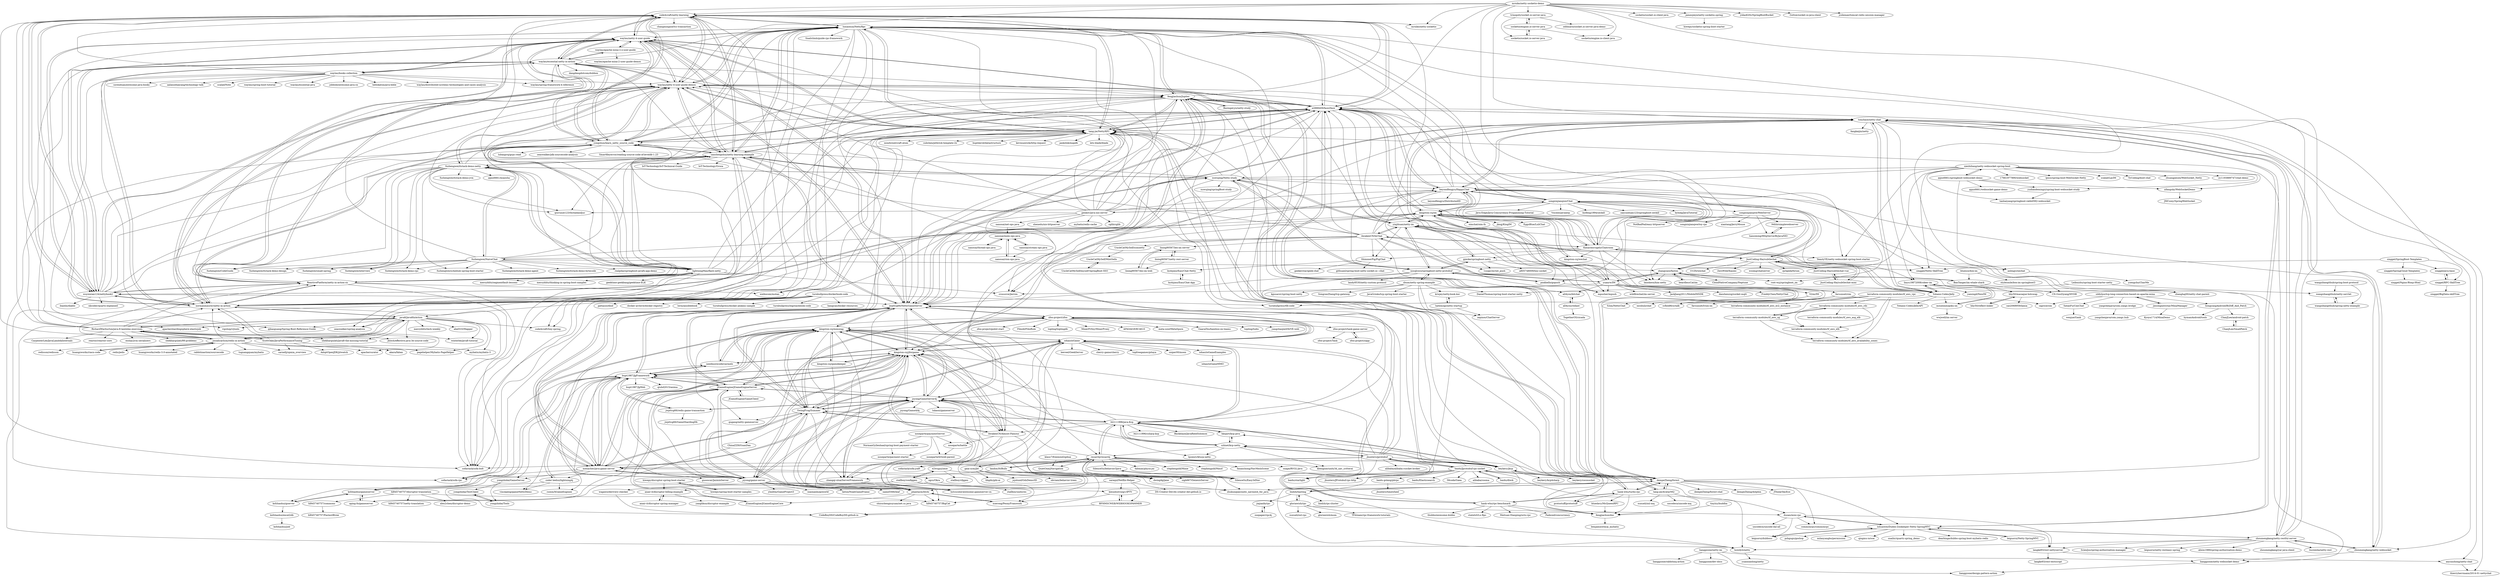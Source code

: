 digraph G {
"code4craft/netty-learning" -> "luxiaoxun/NettyRpc"
"code4craft/netty-learning" -> "waylau/netty-4-user-guide"
"code4craft/netty-learning" -> "waylau/netty-4-user-guide-demos"
"code4craft/netty-learning" -> "sanshengshui/netty-learning-example"
"code4craft/netty-learning" -> "waylau/essential-netty-in-action"
"code4craft/netty-learning" -> "yongshun/learn_netty_source_code"
"code4craft/netty-learning" -> "code4craft/tiny-spring" ["e"=1]
"code4craft/netty-learning" -> "a2888409/face2face"
"code4craft/netty-learning" -> "normanmaurer/netty-in-action"
"code4craft/netty-learning" -> "tang-jie/NettyRPC"
"code4craft/netty-learning" -> "mrniko/netty-socketio" ["e"=1]
"code4craft/netty-learning" -> "apache/shardingsphere-elasticjob" ["e"=1]
"code4craft/netty-learning" -> "changmingxie/tcc-transaction" ["e"=1]
"code4craft/netty-learning" -> "mpusher/mpush" ["e"=1]
"code4craft/netty-learning" -> "wuyinxian124/nettybook2"
"sanshengshui/netty-learning-example" -> "waylau/netty-4-user-guide-demos"
"sanshengshui/netty-learning-example" -> "code4craft/netty-learning"
"sanshengshui/netty-learning-example" -> "luxiaoxun/NettyRpc"
"sanshengshui/netty-learning-example" -> "IoT-Technology/IoT-Technical-Guide" ["e"=1]
"sanshengshui/netty-learning-example" -> "waylau/netty-4-user-guide"
"sanshengshui/netty-learning-example" -> "crossoverJie/cim" ["e"=1]
"sanshengshui/netty-learning-example" -> "qiurunze123/threadandjuc" ["e"=1]
"sanshengshui/netty-learning-example" -> "jwpttcg66/NettyGameServer"
"sanshengshui/netty-learning-example" -> "yongshun/learn_netty_source_code"
"sanshengshui/netty-learning-example" -> "sofastack/sofa-bolt" ["e"=1]
"sanshengshui/netty-learning-example" -> "xuwujing/Netty-study"
"sanshengshui/netty-learning-example" -> "fuzhengwei/itstack-demo-netty"
"sanshengshui/netty-learning-example" -> "IoT-Technology/Groza" ["e"=1]
"sanshengshui/netty-learning-example" -> "a2888409/face2face"
"sanshengshui/netty-learning-example" -> "seaswalker/spring-analysis" ["e"=1]
"java8/Java8InAction" -> "RichardWarburton/java-8-lambdas-exercises"
"java8/Java8InAction" -> "winterbe/java8-tutorial" ["e"=1]
"java8/Java8InAction" -> "normanmaurer/netty-in-action"
"java8/Java8InAction" -> "jbloch/effective-java-3e-source-code" ["e"=1]
"java8/Java8InAction" -> "josiahcarlson/redis-in-action"
"java8/Java8InAction" -> "mercyblitz/tech-weekly" ["e"=1]
"java8/Java8InAction" -> "shekhargulati/java8-the-missing-tutorial" ["e"=1]
"java8/Java8InAction" -> "mybatis/mybatis-3" ["e"=1]
"java8/Java8InAction" -> "apache/shardingsphere-elasticjob" ["e"=1]
"java8/Java8InAction" -> "pagehelper/Mybatis-PageHelper" ["e"=1]
"java8/Java8InAction" -> "abel533/Mapper" ["e"=1]
"java8/Java8InAction" -> "vipshop/vjtools" ["e"=1]
"java8/Java8InAction" -> "code4craft/tiny-spring" ["e"=1]
"java8/Java8InAction" -> "qibaoguang/Spring-Boot-Reference-Guide" ["e"=1]
"java8/Java8InAction" -> "seaswalker/spring-analysis" ["e"=1]
"kingston-csj/mmorpg" -> "kingston-csj/jforgame"
"kingston-csj/mmorpg" -> "SwingFrog/Summer"
"kingston-csj/mmorpg" -> "jzyong/GameServer4j"
"kingston-csj/mmorpg" -> "jwpttcg66/NettyGameServer"
"kingston-csj/mmorpg" -> "jzyong/game-server"
"kingston-csj/mmorpg" -> "kingston-csj/gamekeeper"
"kingston-csj/mmorpg" -> "bupt1987/JgFramework"
"kingston-csj/mmorpg" -> "phantacix/litchi"
"kingston-csj/mmorpg" -> "JGameEngine/JGameEngineServer"
"kingston-csj/mmorpg" -> "menacher/java-game-server"
"kingston-csj/mmorpg" -> "AwakenCN/Almost-Famous"
"kingston-csj/mmorpg" -> "zhangqi-ulua/ServerFramework"
"kingston-csj/mmorpg" -> "recast4j/recast4j"
"kingston-csj/mmorpg" -> "needmorecode/carmelo"
"kingston-csj/mmorpg" -> "iohao/ioGame"
"jzyong/game-server" -> "jwpttcg66/NettyGameServer"
"jzyong/game-server" -> "kingston-csj/jforgame"
"jzyong/game-server" -> "jzyong/GameServer4j"
"jzyong/game-server" -> "menacher/java-game-server"
"jzyong/game-server" -> "kingston-csj/mmorpg"
"jzyong/game-server" -> "SwingFrog/Summer"
"jzyong/game-server" -> "hstcscolor/awesome-gameserver-cn" ["e"=1]
"jzyong/game-server" -> "bupt1987/JgFramework"
"jzyong/game-server" -> "ylmbtm/GameProject3" ["e"=1]
"jzyong/game-server" -> "xiaonanln/goworld" ["e"=1]
"jzyong/game-server" -> "JGameEngine/JGameEngineServer"
"jzyong/game-server" -> "ketoo/NoahGameFrame" ["e"=1]
"jzyong/game-server" -> "iohao/ioGame"
"jzyong/game-server" -> "name5566/leaf" ["e"=1]
"jzyong/game-server" -> "zfoo-project/zfoo"
"turnbullpress/dockerbook-code" -> "normanmaurer/netty-in-action"
"turnbullpress/dockerbook-code" -> "lorin/ansiblebook" ["e"=1]
"turnbullpress/dockerbook-code" -> "turnbullpress/docker-jenkins-sample"
"turnbullpress/dockerbook-code" -> "turnbullpress/tfb-code"
"turnbullpress/dockerbook-code" -> "turnbullpress/logstashbook-code"
"turnbullpress/dockerbook-code" -> "hangyan/docker-resources" ["e"=1]
"turnbullpress/dockerbook-code" -> "jpetazzo/dind" ["e"=1]
"turnbullpress/dockerbook-code" -> "docker-archive/docker-registry" ["e"=1]
"turnbullpress/dockerbook-code" -> "josiahcarlson/redis-in-action"
"turnbullpress/dockerbook-code" -> "java8/Java8InAction"
"jhunters/jprotobuf" -> "baidu/Jprotobuf-rpc-socket"
"jhunters/jprotobuf" -> "protostuff/protostuff" ["e"=1]
"jhunters/jprotobuf" -> "baidu/starlight" ["e"=1]
"jhunters/jprotobuf" -> "kingston-csj/jforgame"
"jhunters/jprotobuf" -> "jwpttcg66/NettyGameServer"
"jhunters/jprotobuf" -> "kingston-csj/mmorpg"
"jhunters/jprotobuf" -> "jzyong/GameServer4j"
"jhunters/jprotobuf" -> "sofastack/sofa-bolt" ["e"=1]
"jhunters/jprotobuf" -> "sofastack/sofa-jraft" ["e"=1]
"jhunters/jprotobuf" -> "menacher/java-game-server"
"jhunters/jprotobuf" -> "iohao/ioGame"
"jhunters/jprotobuf" -> "szhnet/kcp-netty"
"jhunters/jprotobuf" -> "beykery/jkcp"
"jhunters/jprotobuf" -> "alibaba/alibaba-rsocket-broker" ["e"=1]
"jhunters/jprotobuf" -> "jhunters/JProtobuf-rpc-http"
"all4you/redant" -> "all4you/bitchat"
"all4you/redant" -> "TogetherOS/cicada" ["e"=1]
"lightningMan/flash-netty" -> "waylau/netty-4-user-guide-demos"
"lightningMan/flash-netty" -> "sanshengshui/netty-learning-example"
"lightningMan/flash-netty" -> "ReactivePlatform/netty-in-action-cn"
"lightningMan/flash-netty" -> "sofastack/sofa-bolt" ["e"=1]
"lightningMan/flash-netty" -> "normanmaurer/netty-in-action"
"lightningMan/flash-netty" -> "code4craft/netty-learning"
"lightningMan/flash-netty" -> "a2888409/face2face"
"lightningMan/flash-netty" -> "fuzhengwei/itstack-demo-netty"
"lightningMan/flash-netty" -> "luxiaoxun/NettyRpc"
"lightningMan/flash-netty" -> "mercyblitz/segmentfault-lessons" ["e"=1]
"lightningMan/flash-netty" -> "fengjiachun/Jupiter"
"lightningMan/flash-netty" -> "mercyblitz/thinking-in-spring-boot-samples" ["e"=1]
"lightningMan/flash-netty" -> "crossoverJie/cim" ["e"=1]
"lightningMan/flash-netty" -> "yongshun/learn_netty_source_code"
"lightningMan/flash-netty" -> "geektime-geekbang/geektime-ELK" ["e"=1]
"RichardWarburton/java-8-lambdas-exercises" -> "java8/Java8InAction"
"RichardWarburton/java-8-lambdas-exercises" -> "shekhargulati/java8-the-missing-tutorial" ["e"=1]
"RichardWarburton/java-8-lambdas-exercises" -> "josiahcarlson/redis-in-action"
"RichardWarburton/java-8-lambdas-exercises" -> "ReactivePlatform/netty-in-action-cn"
"RichardWarburton/java-8-lambdas-exercises" -> "normanmaurer/netty-in-action"
"RichardWarburton/java-8-lambdas-exercises" -> "CarpenterLee/JavaLambdaInternals" ["e"=1]
"RichardWarburton/java-8-lambdas-exercises" -> "ScottOaks/JavaPerformanceTuning"
"RichardWarburton/java-8-lambdas-exercises" -> "waylau/essential-netty-in-action"
"RichardWarburton/java-8-lambdas-exercises" -> "waylau/netty-4-user-guide"
"RichardWarburton/java-8-lambdas-exercises" -> "code4craft/netty-learning"
"RichardWarburton/java-8-lambdas-exercises" -> "jbloch/effective-java-3e-source-code" ["e"=1]
"RichardWarburton/java-8-lambdas-exercises" -> "reactor/reactor-core" ["e"=1]
"RichardWarburton/java-8-lambdas-exercises" -> "winterbe/java8-tutorial" ["e"=1]
"RichardWarburton/java-8-lambdas-exercises" -> "eishay/jvm-serializers" ["e"=1]
"RichardWarburton/java-8-lambdas-exercises" -> "shekhargulati/99-problems" ["e"=1]
"qqxx6661/springboot-websocket-demo" -> "yudiandemingzi/spring-boot-websocket-study"
"qqxx6661/springboot-websocket-demo" -> "niezhiliang/netty-websocket-spring-boot"
"qqxx6661/springboot-websocket-demo" -> "zifangsky/WebSocketDemo"
"qqxx6661/springboot-websocket-demo" -> "anlingyi/xechat"
"qqxx6661/springboot-websocket-demo" -> "qqxx6661/websocket-game-demo"
"hank-whu/rpc-benchmark" -> "hank-whu/turbo-rpc"
"hank-whu/rpc-benchmark" -> "fengjiachun/Jupiter"
"hank-whu/rpc-benchmark" -> "thubbo/awesome-dubbo" ["e"=1]
"hank-whu/rpc-benchmark" -> "stateIs0/Lu-Rpc" ["e"=1]
"hank-whu/rpc-benchmark" -> "fengjiachun/doc"
"hank-whu/rpc-benchmark" -> "tang-jie/NettyRPC"
"hank-whu/rpc-benchmark" -> "Meituan-Dianping/octo-rpc" ["e"=1]
"hank-whu/rpc-benchmark" -> "Fadezed/concurrency" ["e"=1]
"SwingFrog/Summer" -> "kingston-csj/jforgame"
"SwingFrog/Summer" -> "kingston-csj/mmorpg"
"SwingFrog/Summer" -> "jwpttcg66/NettyGameServer"
"SwingFrog/Summer" -> "jzyong/GameServer4j"
"SwingFrog/Summer" -> "qugang/netty-gameserver"
"SwingFrog/Summer" -> "jzyong/game-server"
"SwingFrog/Summer" -> "AwakenCN/Almost-Famous"
"SwingFrog/Summer" -> "phantacix/litchi"
"SwingFrog/Summer" -> "iohao/ioGame"
"SwingFrog/Summer" -> "zfoo-project/zfoo"
"SwingFrog/Summer" -> "bupt1987/JgFramework"
"SwingFrog/Summer" -> "zhangqi-ulua/ServerFramework"
"SwingFrog/Summer" -> "l42111996/java-Kcp"
"SwingFrog/Summer" -> "ChinaZZH/GuanDan"
"SwingFrog/Summer" -> "menacher/java-game-server"
"wangzihaogithub/spring-boot-protocol" -> "wangzihaogithub/spring-netty-example"
"wangzihaogithub/spring-boot-protocol" -> "wangzihaogithub/netty-servlet"
"ScottOaks/JavaPerformanceTuning" -> "RichardWarburton/java-8-lambdas-exercises"
"ScottOaks/JavaPerformanceTuning" -> "akara/faban"
"ScottOaks/JavaPerformanceTuning" -> "AdoptOpenJDK/jitwatch" ["e"=1]
"ScottOaks/JavaPerformanceTuning" -> "java8/Java8InAction"
"ScottOaks/JavaPerformanceTuning" -> "carnellj/spmia_overview" ["e"=1]
"ScottOaks/JavaPerformanceTuning" -> "normanmaurer/netty-in-action"
"singgel/SpringBoot-Templates" -> "singgel/java-base"
"singgel/SpringBoot-Templates" -> "singgel/RPC-SkillTree"
"singgel/SpringBoot-Templates" -> "singgel/Netty-SkillTree"
"singgel/SpringBoot-Templates" -> "singgel/SpringCloud-Templates"
"l42111996/java-Kcp" -> "szhnet/kcp-netty"
"l42111996/java-Kcp" -> "beykery/jkcp"
"l42111996/java-Kcp" -> "hkspirt/kcp-java"
"l42111996/java-Kcp" -> "hjcenry/ktucp-netty"
"l42111996/java-Kcp" -> "l42111996/csharp-kcp" ["e"=1]
"l42111996/java-Kcp" -> "kingston-csj/jforgame"
"l42111996/java-Kcp" -> "recast4j/recast4j"
"l42111996/java-Kcp" -> "phantacix/litchi"
"l42111996/java-Kcp" -> "SwingFrog/Summer"
"l42111996/java-Kcp" -> "zfoo-project/zfoo"
"l42111996/java-Kcp" -> "Backblaze/JavaReedSolomon" ["e"=1]
"l42111996/java-Kcp" -> "jwpttcg66/NettyGameServer"
"l42111996/java-Kcp" -> "iohao/ioGame"
"l42111996/java-Kcp" -> "jzyong/GameServer4j"
"l42111996/java-Kcp" -> "AwakenCN/Almost-Famous"
"xuwujing/Netty-study" -> "nosqlcoco/springboot-netty-protobuf"
"xuwujing/Netty-study" -> "sanshengshui/netty-learning-example"
"xuwujing/Netty-study" -> "fuzhengwei/itstack-demo-netty"
"xuwujing/Netty-study" -> "yinjihuan/netty-im"
"xuwujing/Netty-study" -> "waylau/netty-4-user-guide-demos"
"xuwujing/Netty-study" -> "wuyinxian124/nettybook2"
"xuwujing/Netty-study" -> "singgel/Netty-SkillTree"
"xuwujing/Netty-study" -> "yongshun/learn_netty_source_code"
"xuwujing/Netty-study" -> "howdyli/netty"
"xuwujing/Netty-study" -> "jwpttcg66/NettyGameServer"
"xuwujing/Netty-study" -> "xuwujing/springBoot-study" ["e"=1]
"xuwujing/Netty-study" -> "beyondfengyu/HappyChat"
"xuwujing/Netty-study" -> "luxiaoxun/NettyRpc"
"szhnet/kcp-netty" -> "l42111996/java-Kcp"
"szhnet/kcp-netty" -> "hkspirt/kcp-java"
"szhnet/kcp-netty" -> "beykery/jkcp"
"szhnet/kcp-netty" -> "recast4j/recast4j"
"szhnet/kcp-netty" -> "jzyong/GameServer4j"
"szhnet/kcp-netty" -> "kingston-csj/jforgame"
"szhnet/kcp-netty" -> "hjcenry/ktucp-netty"
"szhnet/kcp-netty" -> "kbengine/unity3d_nav_critterai" ["e"=1]
"szhnet/kcp-netty" -> "jhunters/jprotobuf"
"all4you/bitchat" -> "all4you/redant"
"yuanrw/IM" -> "kingston-csj/im"
"yuanrw/IM" -> "zhangyaoo/fastim"
"yuanrw/IM" -> "crossoverJie/cim" ["e"=1]
"yuanrw/IM" -> "a2888409/face2face"
"yuanrw/IM" -> "52im/IM"
"yuanrw/IM" -> "yinjihuan/netty-im"
"yuanrw/IM" -> "wildfirechat/im-server" ["e"=1]
"yuanrw/IM" -> "AwakenCN/InChat"
"yuanrw/IM" -> "Yohann-Codes/Jelly"
"yuanrw/IM" -> "mpusher/mpush" ["e"=1]
"yuanrw/IM" -> "JackJiang2011/MobileIMSDK" ["e"=1]
"yuanrw/IM" -> "daoshenzzg/socket-mqtt" ["e"=1]
"yuanrw/IM" -> "all4you/bitchat"
"yuanrw/IM" -> "FreddyChen/NettyChat" ["e"=1]
"yuanrw/IM" -> "farsunset/cim"
"pinkhello/gopush" -> "nosqlcoco/springboot-netty-protobuf"
"pinkhello/gopush" -> "ccfish86/sctalk" ["e"=1]
"hank-whu/turbo-rpc" -> "hank-whu/rpc-benchmark"
"hank-whu/turbo-rpc" -> "fengjiachun/Jupiter"
"hank-whu/turbo-rpc" -> "fengjiachun/doc"
"hank-whu/turbo-rpc" -> "bluedavy/McQueenRPC"
"hank-whu/turbo-rpc" -> "tang-jie/NettyRPC"
"hank-whu/turbo-rpc" -> "dempeZheng/forest"
"hank-whu/turbo-rpc" -> "protostuff/protostuff" ["e"=1]
"AwakenCN/InChat" -> "Kanarienvogels/Chatroom"
"AwakenCN/InChat" -> "yinjihuan/netty-im"
"AwakenCN/InChat" -> "1ssqq1lxr/iot_push" ["e"=1]
"AwakenCN/InChat" -> "UncleCatMySelf/ssmnetty"
"AwakenCN/InChat" -> "a2888409/face2face"
"AwakenCN/InChat" -> "all4you/bitchat"
"AwakenCN/InChat" -> "lining90567/leo-im-server"
"AwakenCN/InChat" -> "sanshengshui/netty-learning-example"
"AwakenCN/InChat" -> "beyondfengyu/HappyChat"
"AwakenCN/InChat" -> "yuanrw/IM"
"AwakenCN/InChat" -> "AwakenCN/Almost-Famous"
"AwakenCN/InChat" -> "xuwujing/Netty-study"
"AwakenCN/InChat" -> "kingston-csj/im"
"AwakenCN/InChat" -> "ShimmerPig/PigChat"
"AwakenCN/InChat" -> "crossoverJie/cim" ["e"=1]
"yudiandemingzi/spring-boot-websocket-study" -> "tanhaiyang/springboot-rabbitMQ-websocket"
"lining90567/leo-im-server" -> "lining90567/leo-im-web"
"lining90567/leo-im-server" -> "lining90567/netty-rest-server"
"lining90567/leo-im-web" -> "lining90567/leo-im-server"
"singgel/java-base" -> "singgel/RPC-SkillTree"
"ShimmerPig/PigChat" -> "githuanl/spring-boot-netty-socket.io---chat" ["e"=1]
"ShimmerPig/PigChat" -> "bydzjmx/EasyChat-Netty"
"ShimmerPig/PigChat" -> "geekerstar/geek-chat"
"zifangsky/WebSocketDemo" -> "JMCuixy/SpringWebSocket"
"wangzihaogithub/netty-servlet" -> "wangzihaogithub/spring-netty-example"
"hiwepy/spring-boot-starter-samples" -> "hiwepy/disruptor-spring-boot-starter"
"trinopoty/socket.io-server-java" -> "socketio/engine.io-server-java"
"trinopoty/socket.io-server-java" -> "socketio/socket.io-server-java"
"trinopoty/socket.io-server-java" -> "oddmario/socket.io-server-java-demo"
"niezhiliang/netty-websocket-spring-boot" -> "YeautyYE/netty-websocket-spring-boot-starter" ["e"=1]
"niezhiliang/netty-websocket-spring-boot" -> "qqxx6661/springboot-websocket-demo"
"niezhiliang/netty-websocket-spring-boot" -> "17661977890/websocket"
"niezhiliang/netty-websocket-spring-boot" -> "tanhaiyang/springboot-rabbitMQ-websocket"
"niezhiliang/netty-websocket-spring-boot" -> "yudiandemingzi/spring-boot-websocket-study"
"niezhiliang/netty-websocket-spring-boot" -> "beyondfengyu/HappyChat"
"niezhiliang/netty-websocket-spring-boot" -> "zifangsky/WebSocketDemo"
"niezhiliang/netty-websocket-spring-boot" -> "lpxzz/spring-boot-WebSocket-Netty" ["e"=1]
"niezhiliang/netty-websocket-spring-boot" -> "scalad/LayIM" ["e"=1]
"niezhiliang/netty-websocket-spring-boot" -> "xuwujing/Netty-study"
"niezhiliang/netty-websocket-spring-boot" -> "TyCoding/boot-chat" ["e"=1]
"niezhiliang/netty-websocket-spring-boot" -> "zhuangjiesen/WebSocket_Netty"
"niezhiliang/netty-websocket-spring-boot" -> "zhangyaoo/fastim"
"niezhiliang/netty-websocket-spring-boot" -> "singgel/Netty-SkillTree"
"niezhiliang/netty-websocket-spring-boot" -> "yy1193889747/chat-demo"
"hl845740757/disruptor-translation" -> "hl845740757/BigCat"
"hl845740757/disruptor-translation" -> "hl845740757/netty-translation"
"hl845740757/disruptor-translation" -> "alex2chen/disruptor-demo"
"hl845740757/disruptor-translation" -> "hl845740757/commons"
"lining90567/netty-rest-server" -> "lining90567/leo-im-server"
"lining90567/netty-rest-server" -> "lining90567/leo-im-web"
"Leibnizhu/spring-boot-starter-netty" -> "wangzihaogithub/netty-servlet"
"Leibnizhu/spring-boot-starter-netty" -> "DanielThomas/spring-boot-starter-netty"
"SilenceSu/behavior3java" -> "SilenceSu/Easy3dNav"
"anlingyi/xechat" -> "yzengchn/CharMe"
"nanosai/rion-ops-java" -> "nanosai/mem-ops-java"
"beykery/cocosocket" -> "beykery/jkcp"
"kingston-csj/gamekeeper" -> "kingston-csj/jforgame"
"kingston-csj/gamekeeper" -> "phantacix/litchi"
"kingston-csj/gamekeeper" -> "kingston-csj/mmorpg"
"pjmike/springboot-netty" -> "nosqlcoco/springboot-netty-protobuf"
"pjmike/springboot-netty" -> "singgel/Netty-SkillTree"
"pjmike/springboot-netty" -> "a805748009/hxy-socket" ["e"=1]
"pjmike/springboot-netty" -> "yinjihuan/netty-im"
"pjmike/springboot-netty" -> "1ssqq1lxr/iot_push" ["e"=1]
"yinjihuan/netty-im" -> "kingston-csj/im"
"yinjihuan/netty-im" -> "Yohann-Codes/Jelly"
"yinjihuan/netty-im" -> "xuwujing/Netty-study"
"yinjihuan/netty-im" -> "nosqlcoco/springboot-netty-protobuf"
"yinjihuan/netty-im" -> "linyu19872008/cdeer-im"
"yinjihuan/netty-im" -> "AwakenCN/InChat"
"yinjihuan/netty-im" -> "pjmike/springboot-netty"
"yinjihuan/netty-im" -> "a2888409/face2face"
"yinjihuan/netty-im" -> "ShimmerPig/PigChat"
"yinjihuan/netty-im" -> "pinkhello/gopush"
"singgel/RPC-SkillTree" -> "singgel/BigData-skillTree"
"singgel/RPC-SkillTree" -> "singgel/java-base"
"bydzjmx/EasyChat-Netty" -> "bydzjmx/EasyChat-App"
"farsunset/cim" -> "farsunset/lvxin-im"
"farsunset/cim" -> "caprice/cim"
"farsunset/cim" -> "ccfish86/sctalk" ["e"=1]
"zhangyaoo/fastim" -> "beardlessCat/im"
"zhangyaoo/fastim" -> "BanTanger/im-whale-shark"
"zhangyaoo/fastim" -> "lmxdawn/him-netty" ["e"=1]
"zhangyaoo/fastim" -> "yuanrw/IM"
"zhangyaoo/fastim" -> "kingston-csj/im"
"zhangyaoo/fastim" -> "CloudNativeCompany/Neptune"
"landon30/Bulls" -> "xuerong/PeonyFramwork"
"landon30/Bulls" -> "recast4j/recast4j"
"landon30/Bulls" -> "dwing4g/jane"
"landon30/Bulls" -> "SilenceSu/Easy3dNav"
"landon30/Bulls" -> "phantacix/litchi"
"landon30/Bulls" -> "hl845740757/BigCat"
"landon30/Bulls" -> "zhangqi-ulua/ServerFramework"
"landon30/Bulls" -> "sigh667/GenesisServer"
"bupt1987/JgFramework" -> "bupt1987/JgWeb"
"bupt1987/JgFramework" -> "ksfzhaohui/gameserver"
"bupt1987/JgFramework" -> "ksfzhaohui/gserver"
"bupt1987/JgFramework" -> "qiuhd2015/anima"
"bupt1987/JgFramework" -> "jwpttcg66/NettyGameServer"
"bupt1987/JgFramework" -> "vincepeng/gameNettyDemo"
"bupt1987/JgFramework" -> "jwpttcg66/redis-game-transaction"
"bupt1987/JgFramework" -> "JGameEngine/JGameEngineServer"
"bupt1987/JgFramework" -> "coder-leehui/lightning4j"
"bupt1987/JgFramework" -> "kingston-csj/jforgame"
"bupt1987/JgFramework" -> "yongzhidai/GameServer"
"bupt1987/JgFramework" -> "cuixin/XGameEnginee"
"bupt1987/JgFramework" -> "menacher/java-game-server"
"bupt1987/JgFramework" -> "kingston-csj/mmorpg"
"bupt1987/JgFramework" -> "needmorecode/carmelo"
"jzyong/GameServer4j" -> "kingston-csj/mmorpg"
"jzyong/GameServer4j" -> "jzyong/GameAI4j"
"jzyong/GameServer4j" -> "kingston-csj/jforgame"
"jzyong/GameServer4j" -> "jzyong/game-server"
"jzyong/GameServer4j" -> "jwpttcg66/NettyGameServer"
"jzyong/GameServer4j" -> "JGameEngine/JGameEngineServer"
"jzyong/GameServer4j" -> "SwingFrog/Summer"
"jzyong/GameServer4j" -> "phantacix/litchi"
"jzyong/GameServer4j" -> "zhangqi-ulua/ServerFramework"
"jzyong/GameServer4j" -> "jwpttcg66/redis-game-transaction"
"jzyong/GameServer4j" -> "menacher/java-game-server"
"jzyong/GameServer4j" -> "AwakenCN/Almost-Famous"
"jzyong/GameServer4j" -> "lukaozi/gameserver"
"jzyong/GameServer4j" -> "bupt1987/JgFramework"
"jzyong/GameServer4j" -> "SilenceSu/Easy3dNav"
"socketio/engine.io-server-java" -> "socketio/socket.io-server-java"
"socketio/engine.io-server-java" -> "trinopoty/socket.io-server-java"
"socketio/engine.io-server-java" -> "socketio/engine.io-client-java" ["e"=1]
"hiwepy/disruptor-spring-boot-starter" -> "hiwepy/spring-boot-starter-samples"
"hiwepy/disruptor-spring-boot-starter" -> "anair-it/disruptor-billing-example"
"nanosai/mem-ops-java" -> "nanosai/stream-ops-java"
"nanosai/mem-ops-java" -> "nanosai/rion-ops-java"
"nanosai/mem-ops-java" -> "nanosai/thread-ops-java"
"nanosai/stream-ops-java" -> "nanosai/mem-ops-java"
"nanosai/stream-ops-java" -> "nanosai/rion-ops-java"
"xuerong/PeonyFramwork" -> "phantacix/litchi"
"singgel/SpringCloud-Templates" -> "singgel/Nginx-Rtmp-Html"
"wangzihaogithub/spring-netty-example" -> "wangzihaogithub/netty-servlet"
"noseparte/paymentServer" -> "noseparte/payment-starter"
"noseparte/paymentServer" -> "noseparte/h5web-parent"
"noseparte/paymentServer" -> "noseparte/battle"
"noseparte/paymentServer" -> "NormanGyllenhaal/spring-boot-payment-starter"
"bydzjmx/EasyChat-App" -> "bydzjmx/EasyChat-Netty"
"UncleCatMySelf/ssmnetty" -> "UncleCatMySelf/MintSells"
"noseparte/battle" -> "noseparte/h5web-parent"
"UncleCatMySelf/MintSells" -> "UncleCatMySelf/myself-SpringBoot-SSO"
"UncleCatMySelf/myself-SpringBoot-SSO" -> "UncleCatMySelf/MintSells"
"waylau/books-collection" -> "waylau/essential-netty-in-action"
"waylau/books-collection" -> "waylau/netty-4-user-guide"
"waylau/books-collection" -> "waylau/spring-framework-4-reference" ["e"=1]
"waylau/books-collection" -> "waylau/netty-4-user-guide-demos"
"waylau/books-collection" -> "code4craft/netty-learning"
"waylau/books-collection" -> "waylau/spring-boot-tutorial" ["e"=1]
"waylau/books-collection" -> "vipshop/vjtools" ["e"=1]
"waylau/books-collection" -> "waylau/essential-java" ["e"=1]
"waylau/books-collection" -> "jobbole/awesome-java-cn" ["e"=1]
"waylau/books-collection" -> "hellokaton/java-bible" ["e"=1]
"waylau/books-collection" -> "waylau/distributed-systems-technologies-and-cases-analysis" ["e"=1]
"waylau/books-collection" -> "sorenduan/awesome-java-books" ["e"=1]
"waylau/books-collection" -> "aalansehaiyang/technology-talk" ["e"=1]
"waylau/books-collection" -> "qibaoguang/Spring-Boot-Reference-Guide" ["e"=1]
"waylau/books-collection" -> "scalad/Note" ["e"=1]
"fuzhengwei/NaiveChat" -> "fuzhengwei/itstack-demo-netty"
"fuzhengwei/NaiveChat" -> "fuzhengwei/interview" ["e"=1]
"fuzhengwei/NaiveChat" -> "fuzhengwei/itstack-demo-rpc" ["e"=1]
"fuzhengwei/NaiveChat" -> "fuzhengwei/schedule-spring-boot-starter" ["e"=1]
"fuzhengwei/NaiveChat" -> "waylau/netty-4-user-guide-demos"
"fuzhengwei/NaiveChat" -> "fuzhengwei/CodeGuide" ["e"=1]
"fuzhengwei/NaiveChat" -> "fuzhengwei/itstack-demo-design" ["e"=1]
"fuzhengwei/NaiveChat" -> "kingston-csj/im"
"fuzhengwei/NaiveChat" -> "fuzhengwei/small-spring" ["e"=1]
"fuzhengwei/NaiveChat" -> "sanshengshui/netty-learning-example"
"fuzhengwei/NaiveChat" -> "zhangyaoo/fastim"
"fuzhengwei/NaiveChat" -> "fuzhengwei/itstack-demo-agent" ["e"=1]
"fuzhengwei/NaiveChat" -> "lightningMan/flash-netty"
"fuzhengwei/NaiveChat" -> "fuzhengwei/itstack-demo-bytecode" ["e"=1]
"fuzhengwei/NaiveChat" -> "realpdai/springboot-javafx-app-demo" ["e"=1]
"52im/IM" -> "52im/NettyChat"
"52im/IM" -> "nicoliuli/chat"
"baidu/Jprotobuf-rpc-socket" -> "jhunters/jprotobuf"
"baidu/Jprotobuf-rpc-socket" -> "baidu/starlight" ["e"=1]
"baidu/Jprotobuf-rpc-socket" -> "baidu/dlock"
"baidu/Jprotobuf-rpc-socket" -> "jhunters/JProtobuf-rpc-http"
"baidu/Jprotobuf-rpc-socket" -> "dempeZheng/forest"
"baidu/Jprotobuf-rpc-socket" -> "baidu/Elasticsearch" ["e"=1]
"baidu/Jprotobuf-rpc-socket" -> "fengjiachun/Jupiter"
"baidu/Jprotobuf-rpc-socket" -> "58code/Gaea" ["e"=1]
"baidu/Jprotobuf-rpc-socket" -> "sofastack/sofa-rpc" ["e"=1]
"baidu/Jprotobuf-rpc-socket" -> "lindzh/hasting"
"baidu/Jprotobuf-rpc-socket" -> "baidu-golang/pbrpc"
"baidu/Jprotobuf-rpc-socket" -> "tang-jie/NettyRPC"
"baidu/Jprotobuf-rpc-socket" -> "alibaba/cooma" ["e"=1]
"baidu/Jprotobuf-rpc-socket" -> "duoan/mini-rpc"
"phantacix/litchi" -> "xuerong/PeonyFramwork"
"phantacix/litchi" -> "JGameEngine/JGameEngineCore"
"phantacix/litchi" -> "hl845740757/BigCat"
"phantacix/litchi" -> "JGameEngine/JGameEngineServer"
"phantacix/litchi" -> "shizuchengxuyuan/net.sz.java"
"fuzhengwei/itstack-demo-netty" -> "fuzhengwei/NaiveChat"
"fuzhengwei/itstack-demo-netty" -> "fuzhengwei/schedule-spring-boot-starter" ["e"=1]
"fuzhengwei/itstack-demo-netty" -> "sanshengshui/netty-learning-example"
"fuzhengwei/itstack-demo-netty" -> "waylau/netty-4-user-guide-demos"
"fuzhengwei/itstack-demo-netty" -> "xuwujing/Netty-study"
"fuzhengwei/itstack-demo-netty" -> "fuzhengwei/small-spring" ["e"=1]
"fuzhengwei/itstack-demo-netty" -> "qiurunze123/threadandjuc" ["e"=1]
"fuzhengwei/itstack-demo-netty" -> "fuzhengwei/itstack-demo-jvm" ["e"=1]
"fuzhengwei/itstack-demo-netty" -> "yongshun/learn_netty_source_code"
"fuzhengwei/itstack-demo-netty" -> "fuzhengwei/itstack-demo-rpc" ["e"=1]
"fuzhengwei/itstack-demo-netty" -> "fuzhengwei/interview" ["e"=1]
"fuzhengwei/itstack-demo-netty" -> "fuzhengwei/CodeGuide" ["e"=1]
"fuzhengwei/itstack-demo-netty" -> "qqxx6661/miaosha" ["e"=1]
"fuzhengwei/itstack-demo-netty" -> "lightningMan/flash-netty"
"fuzhengwei/itstack-demo-netty" -> "fuzhengwei/itstack-demo-design" ["e"=1]
"yangchenjava/com.yangc.bridge" -> "yangchenjava/com.yangc.hub"
"lindzh/hasting" -> "lindzh/rpc-cluster"
"lindzh/hasting" -> "gloriawish/rpc"
"lindzh/hasting" -> "jiajianfa/rpc"
"lindzh/hasting" -> "dempeZheng/forest"
"anair-it/disruptor-billing-example" -> "anair-it/disruptor-spring-manager"
"anair-it/disruptor-billing-example" -> "yanglikun/disruptor-example"
"zhangqi-ulua/ServerFramework" -> "hl845740757/BigCat"
"zhangqi-ulua/ServerFramework" -> "phantacix/litchi"
"zhangqi-ulua/ServerFramework" -> "jzyong/GameServer4j"
"zhangqi-ulua/ServerFramework" -> "kingston-csj/jforgame"
"coder-leehui/lightning4j" -> "vincepeng/gameNettyDemo"
"coder-leehui/lightning4j" -> "bupt1987/JgFramework"
"coder-leehui/lightning4j" -> "cuixin/XGameEnginee"
"coder-leehui/lightning4j" -> "ksfzhaohui/gameserver"
"jiajianfa/rpc" -> "zoopaper/rpc4j"
"ksfzhaohui/gameserver" -> "ksfzhaohui/gserver"
"ksfzhaohui/gameserver" -> "bupt1987/JgFramework"
"ksfzhaohui/gameserver" -> "aping-fo/gameserver"
"nanosai/thread-ops-java" -> "nanosai/mem-ops-java"
"duoan/mini-rpc" -> "lshuaiwei/Dubbo-Zookeeper-Netty-SpringMVC"
"duoan/mini-rpc" -> "leiguorui/dubboss"
"duoan/mini-rpc" -> "commonrpc/commonrpc"
"duoan/mini-rpc" -> "langke93/rest-nettyserver"
"duoan/mini-rpc" -> "uncodecn/uncode-dal-all" ["e"=1]
"wagawo/derivery-checker" -> "CodeBoyDD/CodeBoyDD.github.io"
"AwakenCN/Almost-Famous" -> "SwingFrog/Summer"
"AwakenCN/Almost-Famous" -> "SilenceSu/Easy3dNav"
"AwakenCN/Almost-Famous" -> "xuerong/PeonyFramwork"
"AwakenCN/Almost-Famous" -> "phantacix/litchi"
"AwakenCN/Almost-Famous" -> "kingston-csj/jforgame"
"AwakenCN/Almost-Famous" -> "jzyong/GameServer4j"
"AwakenCN/Almost-Famous" -> "kingston-csj/mmorpg"
"AwakenCN/Almost-Famous" -> "noseparte/battle"
"linyu19872008/cdeer-im" -> "moueimei/goku-im"
"linyu19872008/cdeer-im" -> "yamingd/NewIM"
"linyu19872008/cdeer-im" -> "Yohann-Codes/Jelly"
"linyu19872008/cdeer-im" -> "zhanghaj00/netty-chat-parent"
"e2wugui/zeze" -> "stallboy/configgen"
"e2wugui/zeze" -> "dwing4g/jane"
"e2wugui/zeze" -> "stallboy/cfggen"
"yongzhidai/GameServer" -> "yongzhidai/TestClient"
"yongzhidai/GameServer" -> "yongzhidai/Tools"
"SilenceSu/Easy3dNav" -> "SilenceSu/behavior3java"
"SilenceSu/Easy3dNav" -> "recast4j/recast4j"
"nanosai/net-ops-java" -> "nanosai/mem-ops-java"
"klaus7/freemind2gdxai" -> "QuietOne/jNavigation"
"anair-it/disruptor-spring-manager" -> "anair-it/disruptor-billing-example"
"waylau/netty-4-user-guide" -> "waylau/essential-netty-in-action"
"waylau/netty-4-user-guide" -> "waylau/netty-4-user-guide-demos"
"waylau/netty-4-user-guide" -> "code4craft/netty-learning"
"waylau/netty-4-user-guide" -> "sanshengshui/netty-learning-example"
"waylau/netty-4-user-guide" -> "waylau/apache-mina-2.x-user-guide"
"waylau/netty-4-user-guide" -> "a2888409/face2face"
"waylau/netty-4-user-guide" -> "waylau/spring-framework-4-reference" ["e"=1]
"waylau/netty-4-user-guide" -> "luxiaoxun/NettyRpc"
"waylau/netty-4-user-guide" -> "yongshun/learn_netty_source_code"
"waylau/netty-4-user-guide" -> "wuyinxian124/nettybook2"
"waylau/netty-4-user-guide" -> "normanmaurer/netty-in-action"
"waylau/netty-4-user-guide" -> "jwpttcg66/NettyGameServer"
"waylau/netty-4-user-guide" -> "tang-jie/NettyRPC"
"waylau/netty-4-user-guide" -> "ReactivePlatform/netty-in-action-cn"
"waylau/netty-4-user-guide" -> "waylau/books-collection"
"waylau/essential-netty-in-action" -> "waylau/netty-4-user-guide"
"waylau/essential-netty-in-action" -> "waylau/netty-4-user-guide-demos"
"waylau/essential-netty-in-action" -> "code4craft/netty-learning"
"waylau/essential-netty-in-action" -> "waylau/apache-mina-2.x-user-guide"
"waylau/essential-netty-in-action" -> "normanmaurer/netty-in-action"
"waylau/essential-netty-in-action" -> "waylau/books-collection"
"waylau/essential-netty-in-action" -> "waylau/spring-framework-4-reference" ["e"=1]
"waylau/essential-netty-in-action" -> "ReactivePlatform/netty-in-action-cn"
"waylau/essential-netty-in-action" -> "wuyinxian124/nettybook2"
"waylau/essential-netty-in-action" -> "luxiaoxun/NettyRpc"
"waylau/essential-netty-in-action" -> "sanshengshui/netty-learning-example"
"waylau/essential-netty-in-action" -> "yongshun/learn_netty_source_code"
"waylau/essential-netty-in-action" -> "fengjiachun/Jupiter"
"waylau/essential-netty-in-action" -> "tang-jie/NettyRPC"
"waylau/essential-netty-in-action" -> "dangdangdotcom/dubbox" ["e"=1]
"zfoo-project/zfoo" -> "iohao/ioGame"
"zfoo-project/zfoo" -> "zfoo-project/godot-start" ["e"=1]
"zfoo-project/zfoo" -> "kingston-csj/jforgame"
"zfoo-project/zfoo" -> "zfoo-project/tank-game-server"
"zfoo-project/zfoo" -> "jwpttcg66/NettyGameServer"
"zfoo-project/zfoo" -> "SwingFrog/Summer"
"zfoo-project/zfoo" -> "FiboAI/FiboRule" ["e"=1]
"zfoo-project/zfoo" -> "topling/toplingdb" ["e"=1]
"zfoo-project/zfoo" -> "MinerPr0xy/MinerProxy" ["e"=1]
"zfoo-project/zfoo" -> "AFKDAO/ERC4610" ["e"=1]
"zfoo-project/zfoo" -> "meta-soul/MetaSpore" ["e"=1]
"zfoo-project/zfoo" -> "GaaraZhu/bamboo-on-teams" ["e"=1]
"zfoo-project/zfoo" -> "topling/todis" ["e"=1]
"zfoo-project/zfoo" -> "yangchaojie456/VE-web" ["e"=1]
"zfoo-project/zfoo" -> "kingston-csj/mmorpg"
"waylau/netty-4-user-guide-demos" -> "waylau/netty-4-user-guide"
"waylau/netty-4-user-guide-demos" -> "sanshengshui/netty-learning-example"
"waylau/netty-4-user-guide-demos" -> "code4craft/netty-learning"
"waylau/netty-4-user-guide-demos" -> "waylau/essential-netty-in-action"
"waylau/netty-4-user-guide-demos" -> "luxiaoxun/NettyRpc"
"waylau/netty-4-user-guide-demos" -> "jwpttcg66/NettyGameServer"
"waylau/netty-4-user-guide-demos" -> "wuyinxian124/nettybook2"
"waylau/netty-4-user-guide-demos" -> "yongshun/learn_netty_source_code"
"waylau/netty-4-user-guide-demos" -> "a2888409/face2face"
"waylau/netty-4-user-guide-demos" -> "tang-jie/NettyRPC"
"waylau/netty-4-user-guide-demos" -> "normanmaurer/netty-in-action"
"waylau/netty-4-user-guide-demos" -> "fuzhengwei/itstack-demo-netty"
"waylau/netty-4-user-guide-demos" -> "lightningMan/flash-netty"
"waylau/netty-4-user-guide-demos" -> "fengjiachun/Jupiter"
"waylau/netty-4-user-guide-demos" -> "qiurunze123/threadandjuc" ["e"=1]
"tonybase/netty-chat" -> "a2888409/face2face"
"tonybase/netty-chat" -> "zhanghaj00/netty-chat-parent"
"tonybase/netty-chat" -> "zhoumengkang/netty-restful-server"
"tonybase/netty-chat" -> "zhoumengkang/netty-websocket"
"tonybase/netty-chat" -> "beyondfengyu/HappyChat"
"tonybase/netty-chat" -> "lshuaiwei/Dubbo-Zookeeper-Netty-SpringMVC"
"tonybase/netty-chat" -> "fangkaijin/netty"
"tonybase/netty-chat" -> "anyunzhong/netty-chat"
"tonybase/netty-chat" -> "jwpttcg66/NettyGameServer"
"tonybase/netty-chat" -> "Yohann-Codes/Jelly"
"tonybase/netty-chat" -> "dempeZheng/forest"
"tonybase/netty-chat" -> "tang-jie/NettyRPC"
"tonybase/netty-chat" -> "menacher/java-game-server"
"tonybase/netty-chat" -> "thierryherrmann/2014-01-nettychat"
"tonybase/netty-chat" -> "linyu19872008/cdeer-im"
"wuyinxian124/nettybook2" -> "waylau/netty-4-user-guide-demos"
"wuyinxian124/nettybook2" -> "waylau/netty-4-user-guide"
"wuyinxian124/nettybook2" -> "code4craft/netty-learning"
"wuyinxian124/nettybook2" -> "ReactivePlatform/netty-in-action-cn"
"wuyinxian124/nettybook2" -> "waylau/essential-netty-in-action"
"wuyinxian124/nettybook2" -> "luxiaoxun/NettyRpc"
"wuyinxian124/nettybook2" -> "normanmaurer/netty-in-action"
"wuyinxian124/nettybook2" -> "tang-jie/NettyRPC"
"wuyinxian124/nettybook2" -> "a2888409/face2face"
"wuyinxian124/nettybook2" -> "jwpttcg66/NettyGameServer"
"wuyinxian124/nettybook2" -> "yongshun/learn_netty_source_code"
"wuyinxian124/nettybook2" -> "nkcoder/quartz-explained" ["e"=1]
"wuyinxian124/nettybook2" -> "sanshengshui/netty-learning-example"
"wuyinxian124/nettybook2" -> "xuwujing/Netty-study"
"wuyinxian124/nettybook2" -> "ihaolin/diablo" ["e"=1]
"sddyljsx/tcp-long-connection-based-on-apache-mina" -> "jiezongnewstar/MinaManager"
"sddyljsx/tcp-long-connection-based-on-apache-mina" -> "hongyangAndroid/BsDiff_And_Patch"
"sddyljsx/tcp-long-connection-based-on-apache-mina" -> "yangchenjava/com.yangc.bridge"
"sddyljsx/tcp-long-connection-based-on-apache-mina" -> "caprice/cim"
"sddyljsx/tcp-long-connection-based-on-apache-mina" -> "SatanFu/CimChat"
"SatanFu/CimChat" -> "wenjue/Gank"
"menacher/java-game-server" -> "jwpttcg66/NettyGameServer"
"menacher/java-game-server" -> "jzyong/game-server"
"menacher/java-game-server" -> "jzyong/GameServer4j"
"menacher/java-game-server" -> "bupt1987/JgFramework"
"menacher/java-game-server" -> "kingston-csj/jforgame"
"menacher/java-game-server" -> "kingston-csj/mmorpg"
"menacher/java-game-server" -> "JGameEngine/JGameEngineServer"
"menacher/java-game-server" -> "ksfzhaohui/gameserver"
"menacher/java-game-server" -> "coder-leehui/lightning4j"
"menacher/java-game-server" -> "tonybase/netty-chat"
"menacher/java-game-server" -> "SwingFrog/Summer"
"menacher/java-game-server" -> "yongzhidai/GameServer"
"menacher/java-game-server" -> "ogcs/Okra"
"menacher/java-game-server" -> "guooscar/JazminServer" ["e"=1]
"menacher/java-game-server" -> "needmorecode/carmelo"
"JustCoding-Hai/subtlechat" -> "JustCoding-Hai/subtlechat-vue"
"JustCoding-Hai/subtlechat" -> "JustCoding-Hai/subtlechat-mini"
"JustCoding-Hai/subtlechat" -> "wzomg/chatserver" ["e"=1]
"JustCoding-Hai/subtlechat" -> "Kanarienvogels/Chatroom"
"JustCoding-Hai/subtlechat" -> "songxinjianqwe/Chat"
"JustCoding-Hai/subtlechat" -> "cp3geek/forum" ["e"=1]
"JustCoding-Hai/subtlechat" -> "beyondfengyu/HappyChat"
"JustCoding-Hai/subtlechat" -> "anlingyi/xechat"
"JustCoding-Hai/subtlechat" -> "CCZX/wechat" ["e"=1]
"JustCoding-Hai/subtlechat" -> "ZeroWdd/Xiaomi" ["e"=1]
"zfoo-project/zapp" -> "zfoo-project/tank-game-server"
"JustCoding-Hai/subtlechat-vue" -> "JustCoding-Hai/subtlechat-mini"
"JustCoding-Hai/subtlechat-vue" -> "JustCoding-Hai/subtlechat"
"recast4j/recast4j" -> "SilenceSu/Easy3dNav"
"recast4j/recast4j" -> "kbengine/unity3d_nav_critterai" ["e"=1]
"recast4j/recast4j" -> "zhukunqian/unity_navmesh_for_java"
"recast4j/recast4j" -> "fabmax/physx-jni" ["e"=1]
"recast4j/recast4j" -> "stephengold/Minie" ["e"=1]
"recast4j/recast4j" -> "gaia-ucm/jbt"
"recast4j/recast4j" -> "landon30/Bulls"
"recast4j/recast4j" -> "SilenceSu/behavior3java"
"recast4j/recast4j" -> "beykery/jkcp"
"recast4j/recast4j" -> "l42111996/java-Kcp"
"recast4j/recast4j" -> "stephengold/Maud" ["e"=1]
"recast4j/recast4j" -> "fananchong/NavMeshScene" ["e"=1]
"recast4j/recast4j" -> "snape/RVO2-Java"
"recast4j/recast4j" -> "QuietOne/jNavigation"
"recast4j/recast4j" -> "jzyong/GameServer4j"
"leiguorui/Netty-SpringMVC" -> "lshuaiwei/Dubbo-Zookeeper-Netty-SpringMVC"
"waylau/apache-mina-2.x-user-guide" -> "waylau/essential-netty-in-action"
"waylau/apache-mina-2.x-user-guide" -> "waylau/apache-mina-2-user-guide-demos"
"waylau/apache-mina-2.x-user-guide" -> "waylau/netty-4-user-guide"
"lshuaiwei/Dubbo-Zookeeper-Netty-SpringMVC" -> "leiguorui/Netty-SpringMVC"
"lshuaiwei/Dubbo-Zookeeper-Netty-SpringMVC" -> "leiguorui/dubboss"
"lshuaiwei/Dubbo-Zookeeper-Netty-SpringMVC" -> "duoan/mini-rpc"
"lshuaiwei/Dubbo-Zookeeper-Netty-SpringMVC" -> "pzhgugu/goshop" ["e"=1]
"lshuaiwei/Dubbo-Zookeeper-Netty-SpringMVC" -> "milanyangbo/permission" ["e"=1]
"lshuaiwei/Dubbo-Zookeeper-Netty-SpringMVC" -> "langke93/rest-nettyserver"
"lshuaiwei/Dubbo-Zookeeper-Netty-SpringMVC" -> "qingmu-io/soa"
"lshuaiwei/Dubbo-Zookeeper-Netty-SpringMVC" -> "snailxr/quartz-spring_demo" ["e"=1]
"lshuaiwei/Dubbo-Zookeeper-Netty-SpringMVC" -> "tonybase/netty-chat"
"lshuaiwei/Dubbo-Zookeeper-Netty-SpringMVC" -> "dearbinge/dubbo-spring-boot-mybatis-redis" ["e"=1]
"lshuaiwei/Dubbo-Zookeeper-Netty-SpringMVC" -> "zhoumengkang/netty-restful-server"
"beardlessCat/im" -> "zhangyaoo/fastim"
"zoopaper/rpc4j" -> "jiajianfa/rpc"
"hatemogi/netty-startup" -> "krisjey/netty.book.kor"
"hatemogi/netty-startup" -> "zepinos/ChatServer"
"bluedavy/McQueenRPC" -> "fengjiachun/doc"
"JustCoding-Hai/subtlechat-mini" -> "JustCoding-Hai/subtlechat-vue"
"JustCoding-Hai/subtlechat-mini" -> "JustCoding-Hai/subtlechat"
"terraform-community-modules/tf_aws_vpc" -> "terraform-community-modules/tf_aws_rds"
"terraform-community-modules/tf_aws_vpc" -> "terraform-community-modules/tf_aws_sg"
"terraform-community-modules/tf_aws_vpc" -> "terraform-community-modules/tf_aws_elb"
"terraform-community-modules/tf_aws_vpc" -> "terraform-community-modules/tf_aws_availability_zones"
"terraform-community-modules/tf_aws_vpc" -> "turnbullpress/tfb-code"
"terraform-community-modules/tf_aws_vpc" -> "terraform-community-modules/tf_aws_ec2_instance"
"sarequl/Netflix-Helper" -> "kieunhutrung1/IPTV"
"sarequl/Netflix-Helper" -> "BFHMSCWEB/WEBHOOKSPAMMER"
"sarequl/Netflix-Helper" -> "DS-Creator-Dev/ds-creator-dev.github.io"
"sarequl/Netflix-Helper" -> "wagawo/derivery-checker"
"kieunhutrung1/IPTV" -> "CodeBoyDD/CodeBoyDD.github.io"
"kieunhutrung1/IPTV" -> "BFHMSCWEB/WEBHOOKSPAMMER"
"terraform-community-modules/tf_aws_rds" -> "terraform-community-modules/tf_aws_availability_zones"
"terraform-community-modules/tf_aws_rds" -> "terraform-community-modules/tf_aws_elb"
"terraform-community-modules/tf_aws_rds" -> "terraform-community-modules/tf_aws_sg"
"terraform-community-modules/tf_aws_rds" -> "terraform-community-modules/tf_aws_asg_elb"
"terraform-community-modules/tf_aws_sg" -> "terraform-community-modules/tf_aws_availability_zones"
"terraform-community-modules/tf_aws_sg" -> "terraform-community-modules/tf_aws_elb"
"terraform-community-modules/tf_aws_sg" -> "terraform-community-modules/tf_aws_rds"
"socketio/socket.io-server-java" -> "socketio/engine.io-server-java"
"zfoo-project/tank-game-server" -> "zfoo-project/Tank"
"zfoo-project/tank-game-server" -> "zfoo-project/zapp"
"anyunzhong/netty-chat" -> "thierryherrmann/2014-01-nettychat"
"yongzhidai/TestClient" -> "yongzhidai/Tools"
"terraform-community-modules/tf_aws_elb" -> "terraform-community-modules/tf_aws_availability_zones"
"yongzhidai/Tools" -> "yongzhidai/TestClient"
"fengjiachun/Jupiter" -> "tang-jie/NettyRPC"
"fengjiachun/Jupiter" -> "luxiaoxun/NettyRpc"
"fengjiachun/Jupiter" -> "BazingaLyn/netty-study"
"fengjiachun/Jupiter" -> "sofastack/sofa-bolt" ["e"=1]
"fengjiachun/Jupiter" -> "dempeZheng/forest"
"fengjiachun/Jupiter" -> "hank-whu/turbo-rpc"
"fengjiachun/Jupiter" -> "a2888409/face2face"
"fengjiachun/Jupiter" -> "sofastack/sofa-rpc" ["e"=1]
"fengjiachun/Jupiter" -> "mpusher/mpush" ["e"=1]
"fengjiachun/Jupiter" -> "jwpttcg66/NettyGameServer"
"fengjiachun/Jupiter" -> "hank-whu/rpc-benchmark"
"fengjiachun/Jupiter" -> "sofastack/sofa-jraft" ["e"=1]
"fengjiachun/Jupiter" -> "code4craft/netty-learning"
"fengjiachun/Jupiter" -> "weibocom/motan" ["e"=1]
"fengjiachun/Jupiter" -> "fengjiachun/doc"
"iohao/ioGame" -> "zfoo-project/zfoo"
"iohao/ioGame" -> "kingston-csj/jforgame"
"iohao/ioGame" -> "iohao/ioGameExamples"
"iohao/ioGame" -> "jwpttcg66/NettyGameServer"
"iohao/ioGame" -> "SwingFrog/Summer"
"iohao/ioGame" -> "jzyong/GameServer4j"
"iohao/ioGame" -> "kingston-csj/mmorpg"
"iohao/ioGame" -> "leeveel/GeekServer" ["e"=1]
"iohao/ioGame" -> "hstcscolor/awesome-gameserver-cn" ["e"=1]
"iohao/ioGame" -> "l42111996/java-Kcp"
"iohao/ioGame" -> "zhangqi-ulua/ServerFramework"
"iohao/ioGame" -> "cherry-game/cherry" ["e"=1]
"iohao/ioGame" -> "jzyong/game-server"
"iohao/ioGame" -> "topfreegames/pitaya" ["e"=1]
"iohao/ioGame" -> "sniper00/moon" ["e"=1]
"huangzworks/riacn-code" -> "josiahcarlson/redis-in-action"
"mrniko/netty-socketio-demo" -> "mrniko/netty-socketio" ["e"=1]
"mrniko/netty-socketio-demo" -> "socketio/socket.io-client-java" ["e"=1]
"mrniko/netty-socketio-demo" -> "jamesjieye/netty-socketio.spring"
"mrniko/netty-socketio-demo" -> "tonybase/netty-chat"
"mrniko/netty-socketio-demo" -> "waylau/netty-4-user-guide-demos"
"mrniko/netty-socketio-demo" -> "yidao620c/SpringBootBucket" ["e"=1]
"mrniko/netty-socketio-demo" -> "root-wyj/springboot_im"
"mrniko/netty-socketio-demo" -> "code4craft/netty-learning"
"mrniko/netty-socketio-demo" -> "a2888409/face2face"
"mrniko/netty-socketio-demo" -> "zhoumengkang/netty-websocket"
"mrniko/netty-socketio-demo" -> "waylau/netty-4-user-guide"
"mrniko/netty-socketio-demo" -> "socketio/engine.io-client-java" ["e"=1]
"mrniko/netty-socketio-demo" -> "Gottox/socket.io-java-client" ["e"=1]
"mrniko/netty-socketio-demo" -> "trinopoty/socket.io-server-java"
"mrniko/netty-socketio-demo" -> "jcoleman/tomcat-redis-session-manager" ["e"=1]
"gloriawish/rpc" -> "lindzh/hasting"
"gloriawish/rpc" -> "gloriawish/mom"
"gloriawish/rpc" -> "tang-jie/NettyRPC"
"gloriawish/rpc" -> "TFdream/rpc-framework-tutorials"
"gloriawish/rpc" -> "duoan/mini-rpc"
"gloriawish/rpc" -> "xuxueli/xxl-rpc" ["e"=1]
"dempeZheng/forest" -> "fengjiachun/Jupiter"
"dempeZheng/forest" -> "a2888409/face2face"
"dempeZheng/forest" -> "tang-jie/NettyRPC"
"dempeZheng/forest" -> "lindzh/hasting"
"dempeZheng/forest" -> "luxiaoxun/NettyRpc"
"dempeZheng/forest" -> "hank-whu/turbo-rpc"
"dempeZheng/forest" -> "tang-jie/AvatarMQ"
"dempeZheng/forest" -> "tonybase/netty-chat"
"dempeZheng/forest" -> "dempeZheng/forest-chat" ["e"=1]
"dempeZheng/forest" -> "lshuaiwei/Dubbo-Zookeeper-Netty-SpringMVC"
"dempeZheng/forest" -> "commonrpc/commonrpc"
"dempeZheng/forest" -> "dempeZheng/dolphin"
"dempeZheng/forest" -> "JThink/SkyEye" ["e"=1]
"dempeZheng/forest" -> "baidu/Jprotobuf-rpc-socket"
"dempeZheng/forest" -> "howdyli/netty"
"jjenkov/java-nio-server" -> "nanosai/net-ops-java"
"jjenkov/java-nio-server" -> "normanmaurer/netty-in-action"
"jjenkov/java-nio-server" -> "shenedu/nio-httpserver"
"jjenkov/java-nio-server" -> "code4craft/netty-learning"
"jjenkov/java-nio-server" -> "a2888409/face2face"
"jjenkov/java-nio-server" -> "luxiaoxun/NettyRpc"
"jjenkov/java-nio-server" -> "songxinjianqwe/Chat"
"jjenkov/java-nio-server" -> "beyondfengyu/HappyChat"
"jjenkov/java-nio-server" -> "yongshun/learn_netty_source_code"
"jjenkov/java-nio-server" -> "fengjiachun/Jupiter"
"jjenkov/java-nio-server" -> "tang-jie/NettyRPC"
"jjenkov/java-nio-server" -> "mybatis/redis-cache" ["e"=1]
"jjenkov/java-nio-server" -> "waylau/netty-4-user-guide-demos"
"jjenkov/java-nio-server" -> "cglib/cglib" ["e"=1]
"jjenkov/java-nio-server" -> "waylau/netty-4-user-guide"
"zbum/netty-spring-example" -> "nosqlcoco/springboot-netty-protobuf"
"zbum/netty-spring-example" -> "kgusarov/spring-boot-netty"
"zbum/netty-spring-example" -> "zepinos/ChatServer"
"zbum/netty-spring-example" -> "krisjey/netty.book.kor"
"zbum/netty-spring-example" -> "SongranZhang/tcp-gateway" ["e"=1]
"zbum/netty-spring-example" -> "JavaGrinko/tcp-spring-boot-starter"
"zbum/netty-spring-example" -> "DanielThomas/spring-boot-starter-netty"
"zbum/netty-spring-example" -> "howdyli/netty"
"krisjey/netty.book.kor" -> "hatemogi/netty-startup"
"ogcs/Okra" -> "zhukunqian/unity_navmesh_for_java"
"ogcs/Okra" -> "anair-it/disruptor-billing-example"
"zhoumengkang/netty-restful-server" -> "langke93/rest-nettyserver"
"zhoumengkang/netty-restful-server" -> "zhoumengkang/netty-websocket"
"zhoumengkang/netty-restful-server" -> "tonybase/netty-chat"
"zhoumengkang/netty-restful-server" -> "lshuaiwei/Dubbo-Zookeeper-Netty-SpringMVC"
"zhoumengkang/netty-restful-server" -> "a2888409/face2face"
"zhoumengkang/netty-restful-server" -> "zhoumengkang/yar-java-client"
"zhoumengkang/netty-restful-server" -> "howdyli/netty"
"zhoumengkang/netty-restful-server" -> "buremba/netty-rest" ["e"=1]
"zhoumengkang/netty-restful-server" -> "ScienJus/spring-authorization-manager" ["e"=1]
"zhoumengkang/netty-restful-server" -> "tang-jie/NettyRPC"
"zhoumengkang/netty-restful-server" -> "leiguorui/netty-resteasy-spring" ["e"=1]
"zhoumengkang/netty-restful-server" -> "luxiaoxun/NettyRpc"
"zhoumengkang/netty-restful-server" -> "ahxin1989/spring-authorization-demo"
"stallboy/configgen" -> "e2wugui/zeze"
"stallboy/configgen" -> "stallboy/unityres"
"stallboy/configgen" -> "wagawo/derivery-checker"
"stallboy/configgen" -> "CodeBoyDD/CodeBoyDD.github.io"
"stallboy/configgen" -> "kieunhutrung1/IPTV"
"moueimei/goku-im" -> "wwjwell/im-server"
"moueimei/goku-im" -> "linyu19872008/cdeer-im"
"ksfzhaohui/gserver" -> "ksfzhaohui/gameserver"
"ksfzhaohui/gserver" -> "ksfzhaohui/excel2db"
"94fzb/simplewebserver" -> "hansiming/HttpServerByJavaNIO"
"ksfzhaohui/excel2db" -> "ksfzhaohui/job"
"luxiaoxun/NettyRpc" -> "tang-jie/NettyRPC"
"luxiaoxun/NettyRpc" -> "code4craft/netty-learning"
"luxiaoxun/NettyRpc" -> "waylau/netty-4-user-guide-demos"
"luxiaoxun/NettyRpc" -> "sanshengshui/netty-learning-example"
"luxiaoxun/NettyRpc" -> "fengjiachun/Jupiter"
"luxiaoxun/NettyRpc" -> "a2888409/face2face"
"luxiaoxun/NettyRpc" -> "Snailclimb/guide-rpc-framework" ["e"=1]
"luxiaoxun/NettyRpc" -> "sofastack/sofa-rpc" ["e"=1]
"luxiaoxun/NettyRpc" -> "yongshun/learn_netty_source_code"
"luxiaoxun/NettyRpc" -> "sofastack/sofa-bolt" ["e"=1]
"luxiaoxun/NettyRpc" -> "waylau/netty-4-user-guide"
"luxiaoxun/NettyRpc" -> "weibocom/motan" ["e"=1]
"luxiaoxun/NettyRpc" -> "jwpttcg66/NettyGameServer"
"luxiaoxun/NettyRpc" -> "wuyinxian124/nettybook2"
"luxiaoxun/NettyRpc" -> "code4craft/tiny-spring" ["e"=1]
"a2888409/face2face" -> "jwpttcg66/NettyGameServer"
"a2888409/face2face" -> "mpusher/mpush" ["e"=1]
"a2888409/face2face" -> "tonybase/netty-chat"
"a2888409/face2face" -> "beyondfengyu/HappyChat"
"a2888409/face2face" -> "luxiaoxun/NettyRpc"
"a2888409/face2face" -> "tang-jie/NettyRPC"
"a2888409/face2face" -> "code4craft/netty-learning"
"a2888409/face2face" -> "waylau/netty-4-user-guide"
"a2888409/face2face" -> "fengjiachun/Jupiter"
"a2888409/face2face" -> "waylau/netty-4-user-guide-demos"
"a2888409/face2face" -> "dempeZheng/forest"
"a2888409/face2face" -> "sanshengshui/netty-learning-example"
"a2888409/face2face" -> "kingston-csj/im"
"a2888409/face2face" -> "yongshun/learn_netty_source_code"
"a2888409/face2face" -> "crossoverJie/cim" ["e"=1]
"iohao/ioGameExamples" -> "iohao/ioGameMMO"
"leiguorui/dubboss" -> "lshuaiwei/Dubbo-Zookeeper-Netty-SpringMVC"
"ChinaZZH/GuanDan" -> "aping-fo/gameserver"
"BazingaLyn/netty-study" -> "fengjiachun/Jupiter"
"BazingaLyn/netty-study" -> "fengjiachun/doc"
"JGameEngine/GameClient" -> "JGameEngine/JGameEngineServer"
"BFHMSCWEB/WEBHOOKSPAMMER" -> "kieunhutrung1/IPTV"
"BFHMSCWEB/WEBHOOKSPAMMER" -> "CodeBoyDD/CodeBoyDD.github.io"
"howdyli/netty" -> "yuanxiaolong/netty"
"normanmaurer/netty-in-action" -> "ReactivePlatform/netty-in-action-cn"
"normanmaurer/netty-in-action" -> "waylau/essential-netty-in-action"
"normanmaurer/netty-in-action" -> "code4craft/netty-learning"
"normanmaurer/netty-in-action" -> "waylau/netty-4-user-guide"
"normanmaurer/netty-in-action" -> "waylau/netty-4-user-guide-demos"
"normanmaurer/netty-in-action" -> "wuyinxian124/nettybook2"
"normanmaurer/netty-in-action" -> "luxiaoxun/NettyRpc"
"normanmaurer/netty-in-action" -> "a2888409/face2face"
"normanmaurer/netty-in-action" -> "java8/Java8InAction"
"normanmaurer/netty-in-action" -> "apache/curator" ["e"=1]
"normanmaurer/netty-in-action" -> "sanshengshui/netty-learning-example"
"normanmaurer/netty-in-action" -> "yongshun/learn_netty_source_code"
"normanmaurer/netty-in-action" -> "tang-jie/NettyRPC"
"normanmaurer/netty-in-action" -> "sofastack/sofa-bolt" ["e"=1]
"normanmaurer/netty-in-action" -> "sofastack/sofa-rpc" ["e"=1]
"tang-jie/NettyRPC" -> "luxiaoxun/NettyRpc"
"tang-jie/NettyRPC" -> "mindwind/craft-atom" ["e"=1]
"tang-jie/NettyRPC" -> "tang-jie/AvatarMQ"
"tang-jie/NettyRPC" -> "subchen/jetbrick-template-2x" ["e"=1]
"tang-jie/NettyRPC" -> "buptdavid/datastructure" ["e"=1]
"tang-jie/NettyRPC" -> "fengjiachun/Jupiter"
"tang-jie/NettyRPC" -> "a2888409/face2face"
"tang-jie/NettyRPC" -> "kevinsawicki/http-request" ["e"=1]
"tang-jie/NettyRPC" -> "code4craft/netty-learning"
"tang-jie/NettyRPC" -> "yongshun/learn_netty_source_code"
"tang-jie/NettyRPC" -> "waylau/netty-4-user-guide"
"tang-jie/NettyRPC" -> "jwpttcg66/NettyGameServer"
"tang-jie/NettyRPC" -> "jankotek/mapdb" ["e"=1]
"tang-jie/NettyRPC" -> "lets-blade/blade" ["e"=1]
"tang-jie/NettyRPC" -> "waylau/netty-4-user-guide-demos"
"zhoumengkang/netty-websocket" -> "zhoumengkang/netty-restful-server"
"zhoumengkang/netty-websocket" -> "tonybase/netty-chat"
"zhoumengkang/netty-websocket" -> "lianggzone/netty-websocket-demo"
"tang-jie/AvatarMQ" -> "tang-jie/NettyRPC"
"tang-jie/AvatarMQ" -> "fengjiachun/doc"
"tang-jie/AvatarMQ" -> "xuxueli/xxl-mq" ["e"=1]
"tang-jie/AvatarMQ" -> "dempeZheng/forest"
"tang-jie/AvatarMQ" -> "uncodecn/uncode-mq"
"kingston-csj/wechat" -> "kingston-csj/im"
"langke93/rest-nettyserver" -> "anyunzhong/netty-chat"
"langke93/rest-nettyserver" -> "langke93/rest-testscript"
"BanTanger/im-whale-shark" -> "zhangyaoo/fastim"
"BanTanger/im-whale-shark" -> "CN-GuoZiyang/MYDB" ["e"=1]
"BanTanger/im-whale-shark" -> "hhy50/macaque-hotswap"
"kingston-csj/im" -> "kingston-csj/wechat"
"kingston-csj/im" -> "yinjihuan/netty-im"
"kingston-csj/im" -> "beyondfengyu/HappyChat"
"kingston-csj/im" -> "yuanrw/IM"
"kingston-csj/im" -> "kingston-csj/jforgame"
"kingston-csj/im" -> "a2888409/face2face"
"kingston-csj/im" -> "oimchat/oim-fx" ["e"=1]
"kingston-csj/im" -> "lmxdawn/him-netty" ["e"=1]
"kingston-csj/im" -> "Kanarienvogels/Chatroom"
"kingston-csj/im" -> "zhangyaoo/fastim"
"kingston-csj/im" -> "jkxqj/KingIM" ["e"=1]
"kingston-csj/im" -> "Yohann-Codes/Jelly"
"kingston-csj/im" -> "jwpttcg66/NettyGameServer"
"kingston-csj/im" -> "EggsBlue/LuliChat" ["e"=1]
"JGameEngine/JGameEngineCore" -> "JGameEngine/JGameEngineServer"
"hhy50/macaque-hotswap" -> "hhy50/reflect-linker"
"hhy50/macaque-hotswap" -> "cao2068959/lamia"
"hkspirt/kcp-java" -> "szhnet/kcp-netty"
"hkspirt/kcp-java" -> "l42111996/java-Kcp"
"beykery/jkcp" -> "zhukunqian/unity_navmesh_for_java"
"beykery/jkcp" -> "beykery/kcp4sharp" ["e"=1]
"beykery/jkcp" -> "l42111996/java-Kcp"
"beykery/jkcp" -> "beykery/cocosocket"
"beykery/jkcp" -> "szhnet/kcp-netty"
"beykery/jkcp" -> "hkspirt/kcp-java"
"beykery/jkcp" -> "recast4j/recast4j"
"hl845740757/commons" -> "hl845740757/FastestBtree"
"jamesjieye/netty-socketio.spring" -> "hiwepy/socketio-spring-boot-starter"
"lianggzone/netty-im" -> "lianggzone/rabbitmq-action"
"lianggzone/netty-im" -> "lianggzone/dev-docs"
"lianggzone/netty-im" -> "lianggzone/design-pattern-action"
"lianggzone/netty-im" -> "lianggzone/netty-websocket-demo"
"ChanJLee/SmallPatch" -> "ChanJLee/android-patch"
"ChanJLee/android-patch" -> "ChanJLee/SmallPatch"
"bluexsx/box-im" -> "BanTanger/im-whale-shark"
"bluexsx/box-im" -> "stylesmile/box-im-springboot3"
"josiahcarlson/redis-in-action" -> "huangzworks/riacn-code"
"josiahcarlson/redis-in-action" -> "java8/Java8InAction"
"josiahcarlson/redis-in-action" -> "normanmaurer/netty-in-action"
"josiahcarlson/redis-in-action" -> "ReactivePlatform/netty-in-action-cn"
"josiahcarlson/redis-in-action" -> "redis/jedis" ["e"=1]
"josiahcarlson/redis-in-action" -> "RichardWarburton/java-8-lambdas-exercises"
"josiahcarlson/redis-in-action" -> "huangzworks/redis-3.0-annotated" ["e"=1]
"josiahcarlson/redis-in-action" -> "rabbitinaction/sourcecode" ["e"=1]
"josiahcarlson/redis-in-action" -> "tuguangquan/mybatis" ["e"=1]
"josiahcarlson/redis-in-action" -> "carnellj/spmia_overview" ["e"=1]
"josiahcarlson/redis-in-action" -> "mybatis/mybatis-3" ["e"=1]
"josiahcarlson/redis-in-action" -> "pagehelper/Mybatis-PageHelper" ["e"=1]
"josiahcarlson/redis-in-action" -> "code4craft/netty-learning"
"josiahcarlson/redis-in-action" -> "apache/curator" ["e"=1]
"josiahcarlson/redis-in-action" -> "redisson/redisson" ["e"=1]
"beyondfengyu/HappyChat" -> "Kanarienvogels/Chatroom"
"beyondfengyu/HappyChat" -> "songxinjianqwe/Chat"
"beyondfengyu/HappyChat" -> "a2888409/face2face"
"beyondfengyu/HappyChat" -> "kingston-csj/im"
"beyondfengyu/HappyChat" -> "tonybase/netty-chat"
"beyondfengyu/HappyChat" -> "beyondfengyu/DistributedID" ["e"=1]
"beyondfengyu/HappyChat" -> "jwpttcg66/NettyGameServer"
"beyondfengyu/HappyChat" -> "zhoumengkang/netty-websocket"
"beyondfengyu/HappyChat" -> "lmxdawn/him-netty" ["e"=1]
"beyondfengyu/HappyChat" -> "luxiaoxun/NettyRpc"
"beyondfengyu/HappyChat" -> "pinkhello/gopush"
"beyondfengyu/HappyChat" -> "nosqlcoco/springboot-netty-protobuf"
"beyondfengyu/HappyChat" -> "YeautyYE/netty-websocket-spring-boot-starter" ["e"=1]
"beyondfengyu/HappyChat" -> "dempeZheng/forest"
"beyondfengyu/HappyChat" -> "waylau/netty-4-user-guide-demos"
"yongshun/learn_netty_source_code" -> "code4craft/netty-learning"
"yongshun/learn_netty_source_code" -> "luxiaoxun/NettyRpc"
"yongshun/learn_netty_source_code" -> "waylau/netty-4-user-guide-demos"
"yongshun/learn_netty_source_code" -> "tang-jie/NettyRPC"
"yongshun/learn_netty_source_code" -> "seaswalker/spring-analysis" ["e"=1]
"yongshun/learn_netty_source_code" -> "waylau/netty-4-user-guide"
"yongshun/learn_netty_source_code" -> "lubanproj/grpc-read" ["e"=1]
"yongshun/learn_netty_source_code" -> "sanshengshui/netty-learning-example"
"yongshun/learn_netty_source_code" -> "seaswalker/jdk-sourcecode-analysis" ["e"=1]
"yongshun/learn_netty_source_code" -> "fengjiachun/Jupiter"
"yongshun/learn_netty_source_code" -> "waylau/essential-netty-in-action"
"yongshun/learn_netty_source_code" -> "sofastack/sofa-bolt" ["e"=1]
"yongshun/learn_netty_source_code" -> "a2888409/face2face"
"yongshun/learn_netty_source_code" -> "SmartKeyerror/reading-source-code-of-leveldb-1.23" ["e"=1]
"yongshun/learn_netty_source_code" -> "normanmaurer/netty-in-action"
"fengjiachun/doc" -> "benjaminwhx/p_mybatis"
"jwpttcg66/redis-game-transaction" -> "jwpttcg66/GameShardingDb"
"jwpttcg66/redis-game-transaction" -> "bupt1987/JgFramework"
"jwpttcg66/redis-game-transaction" -> "jzyong/GameServer4j"
"hongyangAndroid/BsDiff_And_Patch" -> "ChanJLee/android-patch"
"hongyangAndroid/BsDiff_And_Patch" -> "hymanAndroid/tools"
"JGameEngine/JGameEngineServer" -> "JGameEngine/JGameEngineCore"
"JGameEngine/JGameEngineServer" -> "JGameEngine/GameClient"
"JGameEngine/JGameEngineServer" -> "jzyong/GameServer4j"
"JGameEngine/JGameEngineServer" -> "phantacix/litchi"
"JGameEngine/JGameEngineServer" -> "bupt1987/JgFramework"
"JGameEngine/JGameEngineServer" -> "jwpttcg66/NettyGameServer"
"JGameEngine/JGameEngineServer" -> "kingston-csj/jforgame"
"JGameEngine/JGameEngineServer" -> "aping-fo/gameserver"
"JGameEngine/JGameEngineServer" -> "kingston-csj/mmorpg"
"JGameEngine/JGameEngineServer" -> "qugang/netty-gameserver"
"lianggzone/netty-websocket-demo" -> "lianggzone/design-pattern-action"
"jwpttcg66/NettyGameServer" -> "kingston-csj/jforgame"
"jwpttcg66/NettyGameServer" -> "jzyong/game-server"
"jwpttcg66/NettyGameServer" -> "menacher/java-game-server"
"jwpttcg66/NettyGameServer" -> "SwingFrog/Summer"
"jwpttcg66/NettyGameServer" -> "kingston-csj/mmorpg"
"jwpttcg66/NettyGameServer" -> "jzyong/GameServer4j"
"jwpttcg66/NettyGameServer" -> "bupt1987/JgFramework"
"jwpttcg66/NettyGameServer" -> "a2888409/face2face"
"jwpttcg66/NettyGameServer" -> "waylau/netty-4-user-guide-demos"
"jwpttcg66/NettyGameServer" -> "JGameEngine/JGameEngineServer"
"jwpttcg66/NettyGameServer" -> "hstcscolor/awesome-gameserver-cn" ["e"=1]
"jwpttcg66/NettyGameServer" -> "iohao/ioGame"
"jwpttcg66/NettyGameServer" -> "sanshengshui/netty-learning-example"
"jwpttcg66/NettyGameServer" -> "zfoo-project/zfoo"
"jwpttcg66/NettyGameServer" -> "waylau/netty-4-user-guide"
"ReactivePlatform/netty-in-action-cn" -> "normanmaurer/netty-in-action"
"ReactivePlatform/netty-in-action-cn" -> "waylau/essential-netty-in-action"
"ReactivePlatform/netty-in-action-cn" -> "waylau/netty-4-user-guide"
"ReactivePlatform/netty-in-action-cn" -> "wuyinxian124/nettybook2"
"ReactivePlatform/netty-in-action-cn" -> "code4craft/netty-learning"
"ReactivePlatform/netty-in-action-cn" -> "fengjiachun/Jupiter"
"ReactivePlatform/netty-in-action-cn" -> "sofastack/sofa-rpc" ["e"=1]
"ReactivePlatform/netty-in-action-cn" -> "sofastack/sofa-bolt" ["e"=1]
"ReactivePlatform/netty-in-action-cn" -> "lightningMan/flash-netty"
"ReactivePlatform/netty-in-action-cn" -> "waylau/netty-4-user-guide-demos"
"ReactivePlatform/netty-in-action-cn" -> "tang-jie/NettyRPC"
"ReactivePlatform/netty-in-action-cn" -> "a2888409/face2face"
"ReactivePlatform/netty-in-action-cn" -> "yongshun/learn_netty_source_code"
"ReactivePlatform/netty-in-action-cn" -> "weibocom/motan" ["e"=1]
"ReactivePlatform/netty-in-action-cn" -> "luxiaoxun/NettyRpc"
"hansiming/HttpServerByJavaNIO" -> "94fzb/simplewebserver"
"Kanarienvogels/Chatroom" -> "beyondfengyu/HappyChat"
"Kanarienvogels/Chatroom" -> "songxinjianqwe/Chat"
"Kanarienvogels/Chatroom" -> "lmxdawn/him-netty" ["e"=1]
"Kanarienvogels/Chatroom" -> "AwakenCN/InChat"
"Kanarienvogels/Chatroom" -> "kingston-csj/im"
"Kanarienvogels/Chatroom" -> "ShimmerPig/PigChat"
"Kanarienvogels/Chatroom" -> "YeautyYE/netty-websocket-spring-boot-starter" ["e"=1]
"Kanarienvogels/Chatroom" -> "a2888409/face2face"
"Kanarienvogels/Chatroom" -> "JustCoding-Hai/subtlechat"
"Kanarienvogels/Chatroom" -> "pjmike/springboot-netty"
"Kanarienvogels/Chatroom" -> "waylau/netty-4-user-guide-demos"
"Kanarienvogels/Chatroom" -> "luxiaoxun/NettyRpc"
"Kanarienvogels/Chatroom" -> "kingston-csj/wechat"
"Kanarienvogels/Chatroom" -> "fuzhengwei/NaiveChat"
"Kanarienvogels/Chatroom" -> "yuanrw/IM"
"nosqlcoco/springboot-netty-protobuf" -> "pjmike/springboot-netty"
"nosqlcoco/springboot-netty-protobuf" -> "xuwujing/Netty-study"
"nosqlcoco/springboot-netty-protobuf" -> "zbum/netty-spring-example"
"nosqlcoco/springboot-netty-protobuf" -> "pinkhello/gopush"
"nosqlcoco/springboot-netty-protobuf" -> "lianggzone/netty-websocket-demo"
"nosqlcoco/springboot-netty-protobuf" -> "root-wyj/springboot_im"
"nosqlcoco/springboot-netty-protobuf" -> "howdyli/netty"
"nosqlcoco/springboot-netty-protobuf" -> "yinjihuan/netty-im"
"nosqlcoco/springboot-netty-protobuf" -> "jwpttcg66/NettyGameServer"
"nosqlcoco/springboot-netty-protobuf" -> "landy8530/netty-custom-protocol"
"baidu-golang/pbrpc" -> "jhunters/timewheel" ["e"=1]
"gaia-ucm/jbt" -> "recast4j/recast4j"
"gaia-ucm/jbt" -> "libgdx/gdx-ai" ["e"=1]
"gaia-ucm/jbt" -> "zhukunqian/unity_navmesh_for_java"
"gaia-ucm/jbt" -> "jsjolund/GdxDemo3D" ["e"=1]
"gaia-ucm/jbt" -> "jzyong/GameServer4j"
"gaia-ucm/jbt" -> "obviam/behavior-trees"
"hhy50/reflect-linker" -> "hhy50/macaque-hotswap"
"Yohann-Codes/Jelly" -> "linyu19872008/cdeer-im"
"Yohann-Codes/Jelly" -> "Yohann-Codes/JellyAPI"
"Yohann-Codes/Jelly" -> "moueimei/goku-im"
"Yohann-Codes/Jelly" -> "ccfish86/sctalk" ["e"=1]
"Yohann-Codes/Jelly" -> "yinjihuan/netty-im"
"Yohann-Codes/Jelly" -> "a2888409/face2face"
"Yohann-Codes/Jelly" -> "tonybase/netty-chat"
"baidu/dlock" -> "baidu/Jprotobuf-rpc-socket"
"tinylcy/buddha" -> "fengjiachun/doc"
"kingston-csj/jforgame" -> "kingston-csj/mmorpg"
"kingston-csj/jforgame" -> "jwpttcg66/NettyGameServer"
"kingston-csj/jforgame" -> "SwingFrog/Summer"
"kingston-csj/jforgame" -> "jzyong/game-server"
"kingston-csj/jforgame" -> "jzyong/GameServer4j"
"kingston-csj/jforgame" -> "iohao/ioGame"
"kingston-csj/jforgame" -> "kingston-csj/gamekeeper"
"kingston-csj/jforgame" -> "bupt1987/JgFramework"
"kingston-csj/jforgame" -> "zfoo-project/zfoo"
"kingston-csj/jforgame" -> "zhangqi-ulua/ServerFramework"
"kingston-csj/jforgame" -> "JGameEngine/JGameEngineServer"
"kingston-csj/jforgame" -> "hstcscolor/awesome-gameserver-cn" ["e"=1]
"kingston-csj/jforgame" -> "AwakenCN/Almost-Famous"
"kingston-csj/jforgame" -> "menacher/java-game-server"
"kingston-csj/jforgame" -> "needmorecode/carmelo"
"songxinjianqwe/Chat" -> "beyondfengyu/HappyChat"
"songxinjianqwe/Chat" -> "Kanarienvogels/Chatroom"
"songxinjianqwe/Chat" -> "a2888409/face2face"
"songxinjianqwe/Chat" -> "songxinjianqwe/WebServer"
"songxinjianqwe/Chat" -> "kingston-csj/im"
"songxinjianqwe/Chat" -> "JustCoding-Hai/subtlechat"
"songxinjianqwe/Chat" -> "luxiaoxun/NettyRpc"
"songxinjianqwe/Chat" -> "qiurunze123/threadandjuc" ["e"=1]
"songxinjianqwe/Chat" -> "Viscent/javamtp" ["e"=1]
"songxinjianqwe/Chat" -> "liyifeng1994/seckill" ["e"=1]
"songxinjianqwe/Chat" -> "jjenkov/java-nio-server"
"songxinjianqwe/Chat" -> "zaiyunduan123/springboot-seckill" ["e"=1]
"songxinjianqwe/Chat" -> "byhieg/JavaTutorial" ["e"=1]
"songxinjianqwe/Chat" -> "Java-Edge/Java-Concurrency-Progamming-Tutorial" ["e"=1]
"songxinjianqwe/Chat" -> "CN-GuoZiyang/MYDB" ["e"=1]
"songxinjianqwe/WebServer" -> "94fzb/simplewebserver"
"songxinjianqwe/WebServer" -> "songxinjianqwe/toy-rpc"
"songxinjianqwe/WebServer" -> "xiantang/JerryMouse"
"songxinjianqwe/WebServer" -> "hansiming/HttpServerByJavaNIO"
"songxinjianqwe/WebServer" -> "NotBadPad/easy-httpserver"
"jiezongnewstar/MinaManager" -> "Kyoya1714/MinaDemo"
"jiezongnewstar/MinaManager" -> "sddyljsx/tcp-long-connection-based-on-apache-mina"
"needmorecode/carmelo" -> "kingston-csj/jforgame"
"needmorecode/carmelo" -> "bupt1987/JgFramework"
"needmorecode/carmelo" -> "jwpttcg66/NettyGameServer"
"needmorecode/carmelo" -> "kingston-csj/mmorpg"
"aping-fo/gameserver" -> "ksfzhaohui/gameserver"
"NormanGyllenhaal/spring-boot-payment-starter" -> "noseparte/payment-starter"
"code4craft/netty-learning" ["l"="-5.587,12.441"]
"luxiaoxun/NettyRpc" ["l"="-5.561,12.496"]
"waylau/netty-4-user-guide" ["l"="-5.597,12.471"]
"waylau/netty-4-user-guide-demos" ["l"="-5.546,12.471"]
"sanshengshui/netty-learning-example" ["l"="-5.517,12.466"]
"waylau/essential-netty-in-action" ["l"="-5.619,12.445"]
"yongshun/learn_netty_source_code" ["l"="-5.571,12.467"]
"code4craft/tiny-spring" ["l"="-4.654,14.958"]
"a2888409/face2face" ["l"="-5.53,12.5"]
"normanmaurer/netty-in-action" ["l"="-5.605,12.41"]
"tang-jie/NettyRPC" ["l"="-5.594,12.51"]
"mrniko/netty-socketio" ["l"="-3.194,11.964"]
"apache/shardingsphere-elasticjob" ["l"="-3.218,11.939"]
"changmingxie/tcc-transaction" ["l"="-3.323,11.942"]
"mpusher/mpush" ["l"="-3.472,11.874"]
"wuyinxian124/nettybook2" ["l"="-5.555,12.449"]
"IoT-Technology/IoT-Technical-Guide" ["l"="-52.268,-14.951"]
"crossoverJie/cim" ["l"="-3.513,11.784"]
"qiurunze123/threadandjuc" ["l"="-4.784,15.052"]
"jwpttcg66/NettyGameServer" ["l"="-5.48,12.598"]
"sofastack/sofa-bolt" ["l"="-3.16,11.944"]
"xuwujing/Netty-study" ["l"="-5.485,12.492"]
"fuzhengwei/itstack-demo-netty" ["l"="-5.497,12.439"]
"IoT-Technology/Groza" ["l"="-53.138,-16.321"]
"seaswalker/spring-analysis" ["l"="-4.519,15.066"]
"java8/Java8InAction" ["l"="-5.683,12.348"]
"RichardWarburton/java-8-lambdas-exercises" ["l"="-5.632,12.37"]
"winterbe/java8-tutorial" ["l"="-2.666,11.555"]
"jbloch/effective-java-3e-source-code" ["l"="-4.579,14.796"]
"josiahcarlson/redis-in-action" ["l"="-5.652,12.329"]
"mercyblitz/tech-weekly" ["l"="-3.393,11.856"]
"shekhargulati/java8-the-missing-tutorial" ["l"="25.32,-29.736"]
"mybatis/mybatis-3" ["l"="-2.996,11.783"]
"pagehelper/Mybatis-PageHelper" ["l"="-3.275,11.822"]
"abel533/Mapper" ["l"="-3.306,11.841"]
"vipshop/vjtools" ["l"="-3.274,11.944"]
"qibaoguang/Spring-Boot-Reference-Guide" ["l"="-3.437,11.948"]
"kingston-csj/mmorpg" ["l"="-5.421,12.669"]
"kingston-csj/jforgame" ["l"="-5.425,12.651"]
"SwingFrog/Summer" ["l"="-5.431,12.684"]
"jzyong/GameServer4j" ["l"="-5.407,12.679"]
"jzyong/game-server" ["l"="-5.455,12.683"]
"kingston-csj/gamekeeper" ["l"="-5.388,12.681"]
"bupt1987/JgFramework" ["l"="-5.446,12.704"]
"phantacix/litchi" ["l"="-5.381,12.708"]
"JGameEngine/JGameEngineServer" ["l"="-5.419,12.698"]
"menacher/java-game-server" ["l"="-5.448,12.652"]
"AwakenCN/Almost-Famous" ["l"="-5.383,12.665"]
"zhangqi-ulua/ServerFramework" ["l"="-5.398,12.701"]
"recast4j/recast4j" ["l"="-5.344,12.683"]
"needmorecode/carmelo" ["l"="-5.442,12.669"]
"iohao/ioGame" ["l"="-5.468,12.661"]
"hstcscolor/awesome-gameserver-cn" ["l"="-24.62,-34.244"]
"ylmbtm/GameProject3" ["l"="-25.107,-33.004"]
"xiaonanln/goworld" ["l"="-24.624,-34.293"]
"ketoo/NoahGameFrame" ["l"="-24.64,-34.222"]
"name5566/leaf" ["l"="-24.65,-34.265"]
"zfoo-project/zfoo" ["l"="-5.486,12.687"]
"turnbullpress/dockerbook-code" ["l"="-5.686,12.275"]
"lorin/ansiblebook" ["l"="8.648,-12.491"]
"turnbullpress/docker-jenkins-sample" ["l"="-5.686,12.243"]
"turnbullpress/tfb-code" ["l"="-5.74,12.196"]
"turnbullpress/logstashbook-code" ["l"="-5.71,12.239"]
"hangyan/docker-resources" ["l"="-8.72,-34.526"]
"jpetazzo/dind" ["l"="5.914,-12.277"]
"docker-archive/docker-registry" ["l"="5.891,-12.426"]
"jhunters/jprotobuf" ["l"="-5.458,12.626"]
"baidu/Jprotobuf-rpc-socket" ["l"="-5.584,12.604"]
"protostuff/protostuff" ["l"="-2.959,12.035"]
"baidu/starlight" ["l"="-3.098,11.959"]
"sofastack/sofa-jraft" ["l"="-3.079,11.877"]
"szhnet/kcp-netty" ["l"="-5.383,12.636"]
"beykery/jkcp" ["l"="-5.351,12.65"]
"alibaba/alibaba-rsocket-broker" ["l"="-2.271,12.192"]
"jhunters/JProtobuf-rpc-http" ["l"="-5.526,12.634"]
"all4you/redant" ["l"="-5.404,12.331"]
"all4you/bitchat" ["l"="-5.408,12.378"]
"TogetherOS/cicada" ["l"="-3.534,11.815"]
"lightningMan/flash-netty" ["l"="-5.543,12.428"]
"ReactivePlatform/netty-in-action-cn" ["l"="-5.577,12.414"]
"mercyblitz/segmentfault-lessons" ["l"="-5.45,13.519"]
"fengjiachun/Jupiter" ["l"="-5.619,12.509"]
"mercyblitz/thinking-in-spring-boot-samples" ["l"="-5.447,13.473"]
"geektime-geekbang/geektime-ELK" ["l"="-5.442,13.381"]
"CarpenterLee/JavaLambdaInternals" ["l"="-4.776,14.938"]
"ScottOaks/JavaPerformanceTuning" ["l"="-5.615,12.323"]
"reactor/reactor-core" ["l"="-2.607,12.035"]
"eishay/jvm-serializers" ["l"="-3.074,12.074"]
"shekhargulati/99-problems" ["l"="-5.364,10.646"]
"qqxx6661/springboot-websocket-demo" ["l"="-5.266,12.475"]
"yudiandemingzi/spring-boot-websocket-study" ["l"="-5.279,12.456"]
"niezhiliang/netty-websocket-spring-boot" ["l"="-5.329,12.466"]
"zifangsky/WebSocketDemo" ["l"="-5.241,12.446"]
"anlingyi/xechat" ["l"="-5.296,12.514"]
"qqxx6661/websocket-game-demo" ["l"="-5.221,12.475"]
"hank-whu/rpc-benchmark" ["l"="-5.667,12.51"]
"hank-whu/turbo-rpc" ["l"="-5.66,12.533"]
"thubbo/awesome-dubbo" ["l"="-3.441,12.05"]
"stateIs0/Lu-Rpc" ["l"="-4.05,12.467"]
"fengjiachun/doc" ["l"="-5.699,12.52"]
"Meituan-Dianping/octo-rpc" ["l"="-3.217,12.077"]
"Fadezed/concurrency" ["l"="-5.435,13.497"]
"qugang/netty-gameserver" ["l"="-5.426,12.723"]
"l42111996/java-Kcp" ["l"="-5.397,12.652"]
"ChinaZZH/GuanDan" ["l"="-5.418,12.775"]
"wangzihaogithub/spring-boot-protocol" ["l"="-5.733,12.918"]
"wangzihaogithub/spring-netty-example" ["l"="-5.73,12.897"]
"wangzihaogithub/netty-servlet" ["l"="-5.714,12.886"]
"akara/faban" ["l"="-5.615,12.275"]
"AdoptOpenJDK/jitwatch" ["l"="-5.602,10.493"]
"carnellj/spmia_overview" ["l"="-43.971,23.905"]
"singgel/SpringBoot-Templates" ["l"="-5.232,12.515"]
"singgel/java-base" ["l"="-5.201,12.515"]
"singgel/RPC-SkillTree" ["l"="-5.185,12.51"]
"singgel/Netty-SkillTree" ["l"="-5.356,12.499"]
"singgel/SpringCloud-Templates" ["l"="-5.197,12.533"]
"hkspirt/kcp-java" ["l"="-5.357,12.632"]
"hjcenry/ktucp-netty" ["l"="-5.367,12.616"]
"l42111996/csharp-kcp" ["l"="-24.75,-33.054"]
"Backblaze/JavaReedSolomon" ["l"="3.508,-7.732"]
"nosqlcoco/springboot-netty-protobuf" ["l"="-5.472,12.558"]
"yinjihuan/netty-im" ["l"="-5.451,12.514"]
"howdyli/netty" ["l"="-5.546,12.59"]
"xuwujing/springBoot-study" ["l"="-4.689,15.189"]
"beyondfengyu/HappyChat" ["l"="-5.486,12.517"]
"kbengine/unity3d_nav_critterai" ["l"="-34.029,-26.962"]
"yuanrw/IM" ["l"="-5.412,12.437"]
"kingston-csj/im" ["l"="-5.438,12.496"]
"zhangyaoo/fastim" ["l"="-5.374,12.419"]
"52im/IM" ["l"="-5.319,12.388"]
"wildfirechat/im-server" ["l"="-3.557,11.763"]
"AwakenCN/InChat" ["l"="-5.434,12.466"]
"Yohann-Codes/Jelly" ["l"="-5.472,12.536"]
"JackJiang2011/MobileIMSDK" ["l"="59.839,-13.374"]
"daoshenzzg/socket-mqtt" ["l"="-17.385,-44.936"]
"FreddyChen/NettyChat" ["l"="60.076,-13.537"]
"farsunset/cim" ["l"="-5.326,12.281"]
"pinkhello/gopush" ["l"="-5.445,12.549"]
"ccfish86/sctalk" ["l"="-18.632,26.011"]
"bluedavy/McQueenRPC" ["l"="-5.727,12.536"]
"dempeZheng/forest" ["l"="-5.604,12.557"]
"Kanarienvogels/Chatroom" ["l"="-5.458,12.486"]
"1ssqq1lxr/iot_push" ["l"="-17.342,-44.931"]
"UncleCatMySelf/ssmnetty" ["l"="-5.429,12.402"]
"lining90567/leo-im-server" ["l"="-5.371,12.348"]
"ShimmerPig/PigChat" ["l"="-5.39,12.463"]
"tanhaiyang/springboot-rabbitMQ-websocket" ["l"="-5.297,12.459"]
"lining90567/leo-im-web" ["l"="-5.348,12.326"]
"lining90567/netty-rest-server" ["l"="-5.364,12.311"]
"githuanl/spring-boot-netty-socket.io---chat" ["l"="-18.621,25.943"]
"bydzjmx/EasyChat-Netty" ["l"="-5.334,12.427"]
"geekerstar/geek-chat" ["l"="-5.361,12.45"]
"JMCuixy/SpringWebSocket" ["l"="-5.2,12.432"]
"hiwepy/spring-boot-starter-samples" ["l"="-5.113,12.716"]
"hiwepy/disruptor-spring-boot-starter" ["l"="-5.139,12.708"]
"trinopoty/socket.io-server-java" ["l"="-5.513,12.286"]
"socketio/engine.io-server-java" ["l"="-5.521,12.248"]
"socketio/socket.io-server-java" ["l"="-5.502,12.243"]
"oddmario/socket.io-server-java-demo" ["l"="-5.497,12.265"]
"YeautyYE/netty-websocket-spring-boot-starter" ["l"="-3.363,11.742"]
"17661977890/websocket" ["l"="-5.299,12.479"]
"lpxzz/spring-boot-WebSocket-Netty" ["l"="-5.238,15"]
"scalad/LayIM" ["l"="-18.651,25.948"]
"TyCoding/boot-chat" ["l"="-0.312,11.295"]
"zhuangjiesen/WebSocket_Netty" ["l"="-5.278,12.43"]
"yy1193889747/chat-demo" ["l"="-5.302,12.438"]
"hl845740757/disruptor-translation" ["l"="-5.323,12.84"]
"hl845740757/BigCat" ["l"="-5.356,12.762"]
"hl845740757/netty-translation" ["l"="-5.329,12.865"]
"alex2chen/disruptor-demo" ["l"="-5.299,12.861"]
"hl845740757/commons" ["l"="-5.314,12.881"]
"Leibnizhu/spring-boot-starter-netty" ["l"="-5.686,12.842"]
"DanielThomas/spring-boot-starter-netty" ["l"="-5.643,12.78"]
"SilenceSu/behavior3java" ["l"="-5.323,12.711"]
"SilenceSu/Easy3dNav" ["l"="-5.35,12.699"]
"yzengchn/CharMe" ["l"="-5.268,12.527"]
"nanosai/rion-ops-java" ["l"="-5.811,12.568"]
"nanosai/mem-ops-java" ["l"="-5.791,12.551"]
"beykery/cocosocket" ["l"="-5.306,12.636"]
"pjmike/springboot-netty" ["l"="-5.422,12.528"]
"a805748009/hxy-socket" ["l"="-52.234,-15.16"]
"linyu19872008/cdeer-im" ["l"="-5.492,12.568"]
"singgel/BigData-skillTree" ["l"="-5.157,12.507"]
"bydzjmx/EasyChat-App" ["l"="-5.314,12.414"]
"farsunset/lvxin-im" ["l"="-5.31,12.241"]
"caprice/cim" ["l"="-5.271,12.198"]
"beardlessCat/im" ["l"="-5.357,12.388"]
"BanTanger/im-whale-shark" ["l"="-5.305,12.355"]
"lmxdawn/him-netty" ["l"="-53.243,-16.198"]
"CloudNativeCompany/Neptune" ["l"="-5.35,12.406"]
"landon30/Bulls" ["l"="-5.336,12.733"]
"xuerong/PeonyFramwork" ["l"="-5.356,12.713"]
"dwing4g/jane" ["l"="-5.273,12.802"]
"sigh667/GenesisServer" ["l"="-5.312,12.76"]
"bupt1987/JgWeb" ["l"="-5.468,12.741"]
"ksfzhaohui/gameserver" ["l"="-5.442,12.738"]
"ksfzhaohui/gserver" ["l"="-5.445,12.77"]
"qiuhd2015/anima" ["l"="-5.48,12.749"]
"vincepeng/gameNettyDemo" ["l"="-5.453,12.751"]
"jwpttcg66/redis-game-transaction" ["l"="-5.412,12.733"]
"coder-leehui/lightning4j" ["l"="-5.459,12.727"]
"yongzhidai/GameServer" ["l"="-5.485,12.726"]
"cuixin/XGameEnginee" ["l"="-5.466,12.76"]
"jzyong/GameAI4j" ["l"="-5.367,12.728"]
"lukaozi/gameserver" ["l"="-5.374,12.748"]
"socketio/engine.io-client-java" ["l"="59.333,-13.465"]
"anair-it/disruptor-billing-example" ["l"="-5.195,12.693"]
"nanosai/stream-ops-java" ["l"="-5.821,12.554"]
"nanosai/thread-ops-java" ["l"="-5.811,12.539"]
"singgel/Nginx-Rtmp-Html" ["l"="-5.171,12.542"]
"noseparte/paymentServer" ["l"="-5.258,12.759"]
"noseparte/payment-starter" ["l"="-5.239,12.782"]
"noseparte/h5web-parent" ["l"="-5.278,12.746"]
"noseparte/battle" ["l"="-5.305,12.726"]
"NormanGyllenhaal/spring-boot-payment-starter" ["l"="-5.227,12.77"]
"UncleCatMySelf/MintSells" ["l"="-5.432,12.362"]
"UncleCatMySelf/myself-SpringBoot-SSO" ["l"="-5.434,12.341"]
"waylau/books-collection" ["l"="-5.67,12.453"]
"waylau/spring-framework-4-reference" ["l"="-3.553,11.984"]
"waylau/spring-boot-tutorial" ["l"="-3.8,11.998"]
"waylau/essential-java" ["l"="-3.756,11.973"]
"jobbole/awesome-java-cn" ["l"="-4.278,14.97"]
"hellokaton/java-bible" ["l"="-0.488,10.82"]
"waylau/distributed-systems-technologies-and-cases-analysis" ["l"="-3.931,12.035"]
"sorenduan/awesome-java-books" ["l"="-4.549,14.915"]
"aalansehaiyang/technology-talk" ["l"="-4.472,15.047"]
"scalad/Note" ["l"="-4.841,14.884"]
"fuzhengwei/NaiveChat" ["l"="-5.463,12.427"]
"fuzhengwei/interview" ["l"="-4.745,14.986"]
"fuzhengwei/itstack-demo-rpc" ["l"="-3.408,10.842"]
"fuzhengwei/schedule-spring-boot-starter" ["l"="-3.37,10.901"]
"fuzhengwei/CodeGuide" ["l"="-4.509,14.991"]
"fuzhengwei/itstack-demo-design" ["l"="-4.531,15.029"]
"fuzhengwei/small-spring" ["l"="-4.604,15.011"]
"fuzhengwei/itstack-demo-agent" ["l"="-3.383,10.879"]
"fuzhengwei/itstack-demo-bytecode" ["l"="-3.369,10.861"]
"realpdai/springboot-javafx-app-demo" ["l"="0.236,10.032"]
"52im/NettyChat" ["l"="-5.276,12.363"]
"nicoliuli/chat" ["l"="-5.282,12.384"]
"baidu/dlock" ["l"="-5.595,12.646"]
"baidu/Elasticsearch" ["l"="1.026,14.097"]
"58code/Gaea" ["l"="-3.452,12.269"]
"sofastack/sofa-rpc" ["l"="-3.166,11.974"]
"lindzh/hasting" ["l"="-5.663,12.593"]
"baidu-golang/pbrpc" ["l"="-5.612,12.663"]
"alibaba/cooma" ["l"="-3.468,12.175"]
"duoan/mini-rpc" ["l"="-5.65,12.622"]
"JGameEngine/JGameEngineCore" ["l"="-5.392,12.727"]
"shizuchengxuyuan/net.sz.java" ["l"="-5.34,12.756"]
"fuzhengwei/itstack-demo-jvm" ["l"="-3.301,11.041"]
"qqxx6661/miaosha" ["l"="-4.806,15.108"]
"yangchenjava/com.yangc.bridge" ["l"="-5.187,12.133"]
"yangchenjava/com.yangc.hub" ["l"="-5.161,12.133"]
"lindzh/rpc-cluster" ["l"="-5.694,12.614"]
"gloriawish/rpc" ["l"="-5.696,12.589"]
"jiajianfa/rpc" ["l"="-5.721,12.632"]
"anair-it/disruptor-spring-manager" ["l"="-5.173,12.688"]
"yanglikun/disruptor-example" ["l"="-5.174,12.715"]
"zoopaper/rpc4j" ["l"="-5.744,12.647"]
"aping-fo/gameserver" ["l"="-5.426,12.758"]
"lshuaiwei/Dubbo-Zookeeper-Netty-SpringMVC" ["l"="-5.619,12.614"]
"leiguorui/dubboss" ["l"="-5.662,12.64"]
"commonrpc/commonrpc" ["l"="-5.673,12.611"]
"langke93/rest-nettyserver" ["l"="-5.618,12.634"]
"uncodecn/uncode-dal-all" ["l"="-3.651,12.698"]
"wagawo/derivery-checker" ["l"="-5.173,12.907"]
"CodeBoyDD/CodeBoyDD.github.io" ["l"="-5.19,12.912"]
"moueimei/goku-im" ["l"="-5.502,12.582"]
"yamingd/NewIM" ["l"="-5.507,12.604"]
"zhanghaj00/netty-chat-parent" ["l"="-5.521,12.593"]
"e2wugui/zeze" ["l"="-5.221,12.858"]
"stallboy/configgen" ["l"="-5.193,12.889"]
"stallboy/cfggen" ["l"="-5.219,12.879"]
"yongzhidai/TestClient" ["l"="-5.497,12.762"]
"yongzhidai/Tools" ["l"="-5.504,12.749"]
"nanosai/net-ops-java" ["l"="-5.696,12.542"]
"klaus7/freemind2gdxai" ["l"="-5.265,12.715"]
"QuietOne/jNavigation" ["l"="-5.293,12.698"]
"waylau/apache-mina-2.x-user-guide" ["l"="-5.653,12.427"]
"dangdangdotcom/dubbox" ["l"="-3.346,12.023"]
"zfoo-project/godot-start" ["l"="-32.305,-26.134"]
"zfoo-project/tank-game-server" ["l"="-5.506,12.793"]
"FiboAI/FiboRule" ["l"="50.739,2.79"]
"topling/toplingdb" ["l"="50.763,2.802"]
"MinerPr0xy/MinerProxy" ["l"="50.019,3.229"]
"AFKDAO/ERC4610" ["l"="50.761,2.782"]
"meta-soul/MetaSpore" ["l"="50.712,2.821"]
"GaaraZhu/bamboo-on-teams" ["l"="50.043,3.333"]
"topling/todis" ["l"="50.014,3.249"]
"yangchaojie456/VE-web" ["l"="50.035,3.336"]
"tonybase/netty-chat" ["l"="-5.534,12.565"]
"zhoumengkang/netty-restful-server" ["l"="-5.577,12.571"]
"zhoumengkang/netty-websocket" ["l"="-5.523,12.54"]
"fangkaijin/netty" ["l"="-5.541,12.618"]
"anyunzhong/netty-chat" ["l"="-5.572,12.623"]
"thierryherrmann/2014-01-nettychat" ["l"="-5.557,12.605"]
"nkcoder/quartz-explained" ["l"="-3.237,12.419"]
"ihaolin/diablo" ["l"="-3.279,12.345"]
"sddyljsx/tcp-long-connection-based-on-apache-mina" ["l"="-5.219,12.125"]
"jiezongnewstar/MinaManager" ["l"="-5.195,12.106"]
"hongyangAndroid/BsDiff_And_Patch" ["l"="-5.207,12.071"]
"SatanFu/CimChat" ["l"="-5.237,12.103"]
"wenjue/Gank" ["l"="-5.248,12.086"]
"ogcs/Okra" ["l"="-5.29,12.669"]
"guooscar/JazminServer" ["l"="64.272,-13.996"]
"JustCoding-Hai/subtlechat" ["l"="-5.395,12.521"]
"JustCoding-Hai/subtlechat-vue" ["l"="-5.344,12.528"]
"JustCoding-Hai/subtlechat-mini" ["l"="-5.364,12.531"]
"wzomg/chatserver" ["l"="-6.101,-34.306"]
"songxinjianqwe/Chat" ["l"="-5.496,12.539"]
"cp3geek/forum" ["l"="2.446,10.235"]
"CCZX/wechat" ["l"="-6.036,-34.322"]
"ZeroWdd/Xiaomi" ["l"="1.679,10.725"]
"zfoo-project/zapp" ["l"="-5.504,12.824"]
"zhukunqian/unity_navmesh_for_java" ["l"="-5.316,12.665"]
"fabmax/physx-jni" ["l"="-12.282,4.466"]
"stephengold/Minie" ["l"="-12.38,4.441"]
"gaia-ucm/jbt" ["l"="-5.314,12.687"]
"stephengold/Maud" ["l"="-12.391,4.444"]
"fananchong/NavMeshScene" ["l"="-34.013,-26.93"]
"snape/RVO2-Java" ["l"="-5.296,12.712"]
"leiguorui/Netty-SpringMVC" ["l"="-5.643,12.652"]
"waylau/apache-mina-2-user-guide-demos" ["l"="-5.7,12.412"]
"pzhgugu/goshop" ["l"="-0.525,10.953"]
"milanyangbo/permission" ["l"="-0.6,10.953"]
"qingmu-io/soa" ["l"="-5.679,12.666"]
"snailxr/quartz-spring_demo" ["l"="-3.393,12.492"]
"dearbinge/dubbo-spring-boot-mybatis-redis" ["l"="-1.186,10.263"]
"hatemogi/netty-startup" ["l"="-5.663,12.744"]
"krisjey/netty.book.kor" ["l"="-5.642,12.723"]
"zepinos/ChatServer" ["l"="-5.622,12.723"]
"terraform-community-modules/tf_aws_vpc" ["l"="-5.784,12.133"]
"terraform-community-modules/tf_aws_rds" ["l"="-5.796,12.093"]
"terraform-community-modules/tf_aws_sg" ["l"="-5.809,12.107"]
"terraform-community-modules/tf_aws_elb" ["l"="-5.784,12.106"]
"terraform-community-modules/tf_aws_availability_zones" ["l"="-5.795,12.114"]
"terraform-community-modules/tf_aws_ec2_instance" ["l"="-5.812,12.139"]
"sarequl/Netflix-Helper" ["l"="-5.16,12.928"]
"kieunhutrung1/IPTV" ["l"="-5.177,12.916"]
"BFHMSCWEB/WEBHOOKSPAMMER" ["l"="-5.178,12.932"]
"DS-Creator-Dev/ds-creator-dev.github.io" ["l"="-5.144,12.944"]
"terraform-community-modules/tf_aws_asg_elb" ["l"="-5.808,12.067"]
"zfoo-project/Tank" ["l"="-5.524,12.825"]
"BazingaLyn/netty-study" ["l"="-5.689,12.496"]
"weibocom/motan" ["l"="-3.255,12.052"]
"iohao/ioGameExamples" ["l"="-5.514,12.724"]
"leeveel/GeekServer" ["l"="-24.972,-32.971"]
"cherry-game/cherry" ["l"="-24.57,-34.321"]
"topfreegames/pitaya" ["l"="-24.615,-34.267"]
"sniper00/moon" ["l"="-23.302,-34.362"]
"huangzworks/riacn-code" ["l"="-5.706,12.302"]
"mrniko/netty-socketio-demo" ["l"="-5.519,12.416"]
"socketio/socket.io-client-java" ["l"="59.387,-13.549"]
"jamesjieye/netty-socketio.spring" ["l"="-5.494,12.338"]
"yidao620c/SpringBootBucket" ["l"="-1.179,10.22"]
"root-wyj/springboot_im" ["l"="-5.472,12.463"]
"Gottox/socket.io-java-client" ["l"="59.318,-13.447"]
"jcoleman/tomcat-redis-session-manager" ["l"="-3.337,12.135"]
"gloriawish/mom" ["l"="-5.73,12.597"]
"TFdream/rpc-framework-tutorials" ["l"="-5.755,12.608"]
"xuxueli/xxl-rpc" ["l"="-3.741,12.181"]
"tang-jie/AvatarMQ" ["l"="-5.643,12.546"]
"dempeZheng/forest-chat" ["l"="-17.393,-44.979"]
"dempeZheng/dolphin" ["l"="-5.653,12.571"]
"JThink/SkyEye" ["l"="-3.455,12.096"]
"jjenkov/java-nio-server" ["l"="-5.571,12.521"]
"shenedu/nio-httpserver" ["l"="-5.582,12.551"]
"mybatis/redis-cache" ["l"="-3.165,12.285"]
"cglib/cglib" ["l"="-2.823,12.042"]
"zbum/netty-spring-example" ["l"="-5.572,12.675"]
"kgusarov/spring-boot-netty" ["l"="-5.591,12.713"]
"SongranZhang/tcp-gateway" ["l"="-17.246,-44.973"]
"JavaGrinko/tcp-spring-boot-starter" ["l"="-5.602,12.698"]
"zhoumengkang/yar-java-client" ["l"="-5.609,12.593"]
"buremba/netty-rest" ["l"="30.172,-21.17"]
"ScienJus/spring-authorization-manager" ["l"="-1.145,10.184"]
"leiguorui/netty-resteasy-spring" ["l"="-2.609,12.496"]
"ahxin1989/spring-authorization-demo" ["l"="-5.629,12.585"]
"stallboy/unityres" ["l"="-5.167,12.886"]
"wwjwell/im-server" ["l"="-5.513,12.621"]
"ksfzhaohui/excel2db" ["l"="-5.445,12.816"]
"94fzb/simplewebserver" ["l"="-5.57,12.785"]
"hansiming/HttpServerByJavaNIO" ["l"="-5.565,12.767"]
"ksfzhaohui/job" ["l"="-5.443,12.842"]
"Snailclimb/guide-rpc-framework" ["l"="-5.627,14.543"]
"iohao/ioGameMMO" ["l"="-5.53,12.758"]
"JGameEngine/GameClient" ["l"="-5.4,12.751"]
"yuanxiaolong/netty" ["l"="-5.555,12.633"]
"apache/curator" ["l"="-3.033,11.992"]
"mindwind/craft-atom" ["l"="-3.367,12.291"]
"subchen/jetbrick-template-2x" ["l"="-3.345,12.301"]
"buptdavid/datastructure" ["l"="-3.386,12.267"]
"kevinsawicki/http-request" ["l"="-3.291,12.156"]
"jankotek/mapdb" ["l"="-5.496,10.654"]
"lets-blade/blade" ["l"="-3.505,12.052"]
"lianggzone/netty-websocket-demo" ["l"="-5.421,12.562"]
"xuxueli/xxl-mq" ["l"="-3.746,12.15"]
"uncodecn/uncode-mq" ["l"="-5.697,12.561"]
"kingston-csj/wechat" ["l"="-5.405,12.486"]
"langke93/rest-testscript" ["l"="-5.639,12.672"]
"CN-GuoZiyang/MYDB" ["l"="-5.594,14.536"]
"hhy50/macaque-hotswap" ["l"="-5.252,12.338"]
"oimchat/oim-fx" ["l"="0.206,9.92"]
"jkxqj/KingIM" ["l"="-18.659,25.968"]
"EggsBlue/LuliChat" ["l"="-18.665,26.02"]
"hhy50/reflect-linker" ["l"="-5.232,12.327"]
"cao2068959/lamia" ["l"="-5.224,12.34"]
"beykery/kcp4sharp" ["l"="-24.662,-33.056"]
"hl845740757/FastestBtree" ["l"="-5.306,12.905"]
"hiwepy/socketio-spring-boot-starter" ["l"="-5.48,12.301"]
"lianggzone/netty-im" ["l"="-5.354,12.571"]
"lianggzone/rabbitmq-action" ["l"="-5.317,12.578"]
"lianggzone/dev-docs" ["l"="-5.327,12.568"]
"lianggzone/design-pattern-action" ["l"="-5.381,12.568"]
"ChanJLee/SmallPatch" ["l"="-5.205,12.022"]
"ChanJLee/android-patch" ["l"="-5.208,12.04"]
"bluexsx/box-im" ["l"="-5.249,12.297"]
"stylesmile/box-im-springboot3" ["l"="-5.222,12.275"]
"redis/jedis" ["l"="-2.973,11.957"]
"huangzworks/redis-3.0-annotated" ["l"="-7.998,19.586"]
"rabbitinaction/sourcecode" ["l"="8.914,-4.682"]
"tuguangquan/mybatis" ["l"="-3.323,11.901"]
"redisson/redisson" ["l"="-3.054,11.809"]
"beyondfengyu/DistributedID" ["l"="-3.886,12.016"]
"lubanproj/grpc-read" ["l"="43.723,21.124"]
"seaswalker/jdk-sourcecode-analysis" ["l"="-4.694,15.069"]
"SmartKeyerror/reading-source-code-of-leveldb-1.23" ["l"="0.45,13.984"]
"benjaminwhx/p_mybatis" ["l"="-5.734,12.51"]
"jwpttcg66/GameShardingDb" ["l"="-5.392,12.788"]
"hymanAndroid/tools" ["l"="-5.187,12.051"]
"landy8530/netty-custom-protocol" ["l"="-5.435,12.578"]
"jhunters/timewheel" ["l"="4.439,-7.881"]
"libgdx/gdx-ai" ["l"="-12.115,4.592"]
"jsjolund/GdxDemo3D" ["l"="-12.031,4.677"]
"obviam/behavior-trees" ["l"="-5.263,12.693"]
"Yohann-Codes/JellyAPI" ["l"="-5.502,12.558"]
"tinylcy/buddha" ["l"="-5.765,12.509"]
"songxinjianqwe/WebServer" ["l"="-5.565,12.728"]
"Viscent/javamtp" ["l"="-5.031,14.897"]
"liyifeng1994/seckill" ["l"="-0.48,11.018"]
"zaiyunduan123/springboot-seckill" ["l"="-4.701,15.218"]
"byhieg/JavaTutorial" ["l"="-5.015,14.952"]
"Java-Edge/Java-Concurrency-Progamming-Tutorial" ["l"="-4.85,14.992"]
"songxinjianqwe/toy-rpc" ["l"="-5.599,12.756"]
"xiantang/JerryMouse" ["l"="-5.58,12.753"]
"NotBadPad/easy-httpserver" ["l"="-5.597,12.782"]
"Kyoya1714/MinaDemo" ["l"="-5.17,12.092"]
}